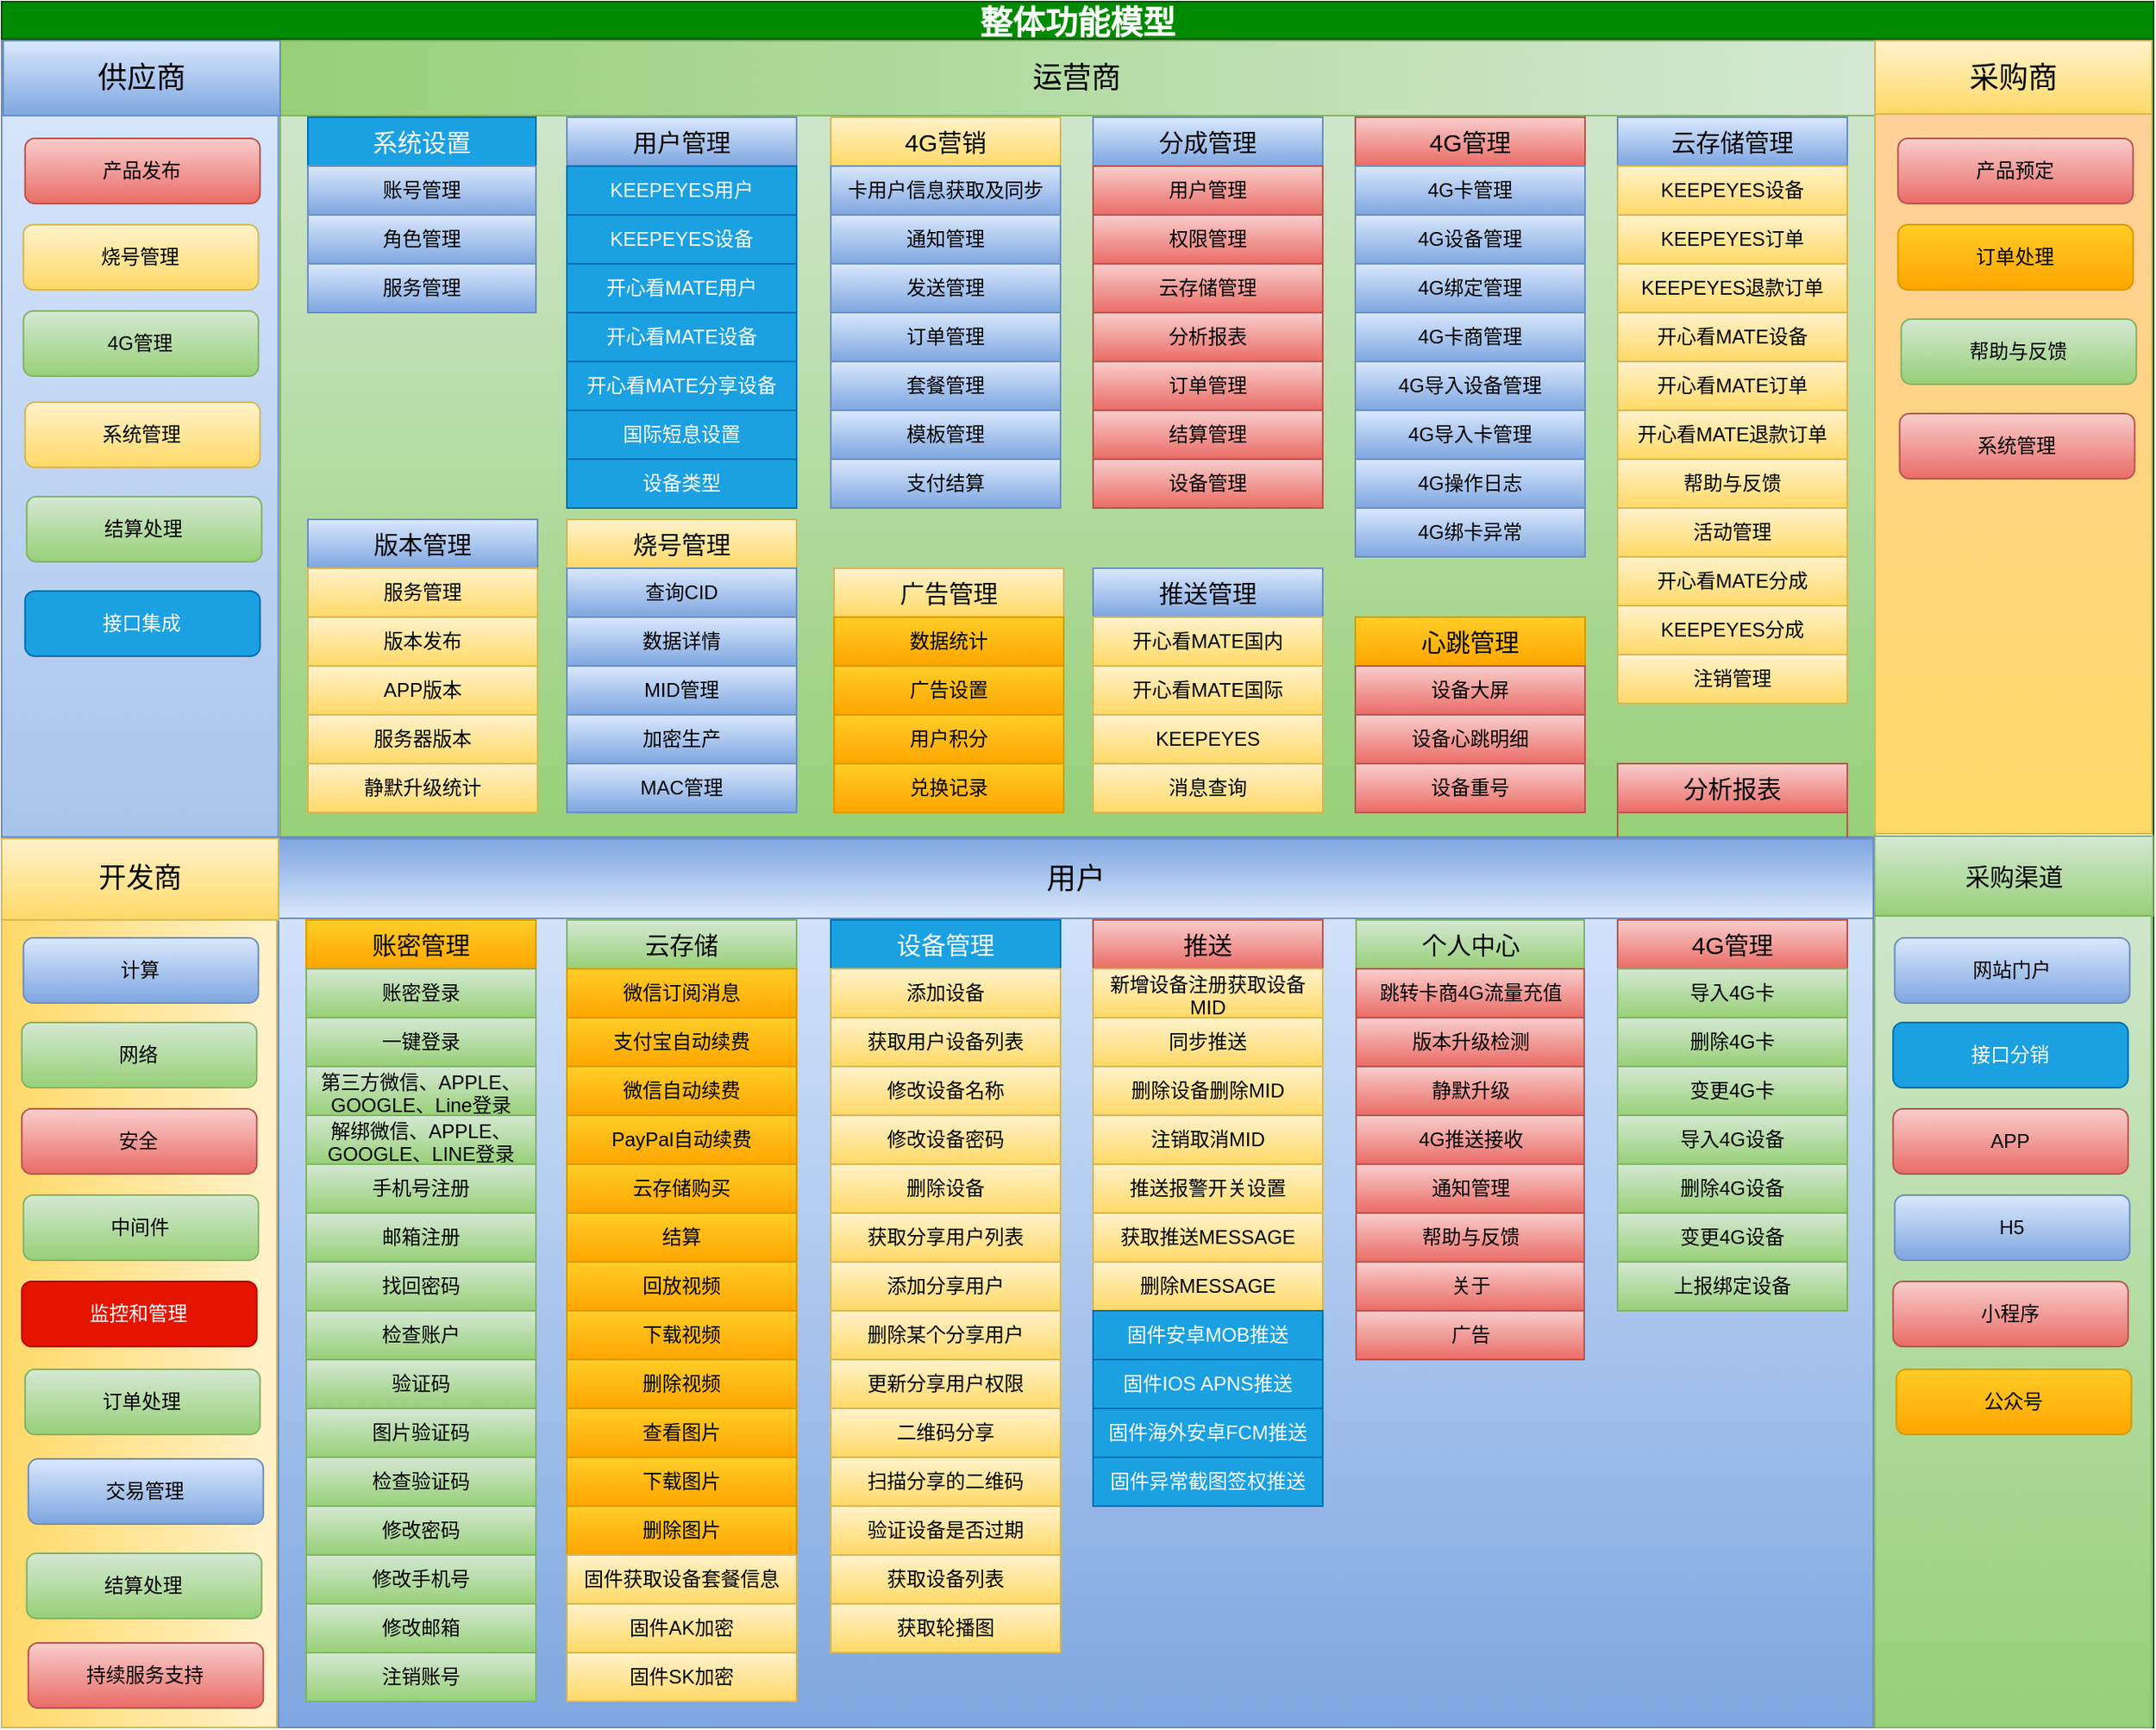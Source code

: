 <mxfile version="21.0.1" type="github">
  <diagram name="第 1 页" id="yvUWGEL02yEKHM-XBLOZ">
    <mxGraphModel dx="2261" dy="700" grid="1" gridSize="10" guides="1" tooltips="1" connect="1" arrows="1" fold="1" page="1" pageScale="1" pageWidth="827" pageHeight="1169" math="0" shadow="0">
      <root>
        <mxCell id="0" />
        <mxCell id="1" parent="0" />
        <mxCell id="Zs5pI76V0_TKLGAvpNw0-1" value="整体功能模型" style="swimlane;whiteSpace=wrap;html=1;fillColor=#008a00;fontSize=20;strokeColor=#005700;fontColor=#ffffff;" vertex="1" parent="1">
          <mxGeometry x="-320" y="70" width="1321" height="1060" as="geometry" />
        </mxCell>
        <mxCell id="Zs5pI76V0_TKLGAvpNw0-2" value="" style="rounded=0;whiteSpace=wrap;html=1;fillColor=#d5e8d4;gradientColor=#97d077;strokeColor=#82b366;" vertex="1" parent="Zs5pI76V0_TKLGAvpNw0-1">
          <mxGeometry x="171" y="27" width="979" height="486" as="geometry" />
        </mxCell>
        <mxCell id="Zs5pI76V0_TKLGAvpNw0-3" value="&lt;font style=&quot;font-size: 18px;&quot;&gt;运营商&lt;/font&gt;" style="text;html=1;strokeColor=#82b366;fillColor=#d5e8d4;align=center;verticalAlign=middle;whiteSpace=wrap;rounded=0;gradientColor=#97d077;direction=south;fontSize=18;" vertex="1" parent="Zs5pI76V0_TKLGAvpNw0-1">
          <mxGeometry x="170" y="24" width="980" height="46" as="geometry" />
        </mxCell>
        <mxCell id="Zs5pI76V0_TKLGAvpNw0-4" value="" style="rounded=0;whiteSpace=wrap;html=1;fillColor=#dae8fc;gradientColor=#A9C4EB;strokeColor=#6c8ebf;" vertex="1" parent="Zs5pI76V0_TKLGAvpNw0-1">
          <mxGeometry y="24" width="169.88" height="489" as="geometry" />
        </mxCell>
        <mxCell id="Zs5pI76V0_TKLGAvpNw0-5" value="供应商" style="text;html=1;strokeColor=#6c8ebf;fillColor=#dae8fc;align=center;verticalAlign=middle;whiteSpace=wrap;rounded=0;fontSize=18;gradientColor=#7ea6e0;" vertex="1" parent="Zs5pI76V0_TKLGAvpNw0-1">
          <mxGeometry x="1" y="24" width="170" height="46" as="geometry" />
        </mxCell>
        <mxCell id="Zs5pI76V0_TKLGAvpNw0-6" value="" style="rounded=0;whiteSpace=wrap;html=1;fillColor=#dae8fc;gradientColor=#7ea6e0;strokeColor=#6c8ebf;" vertex="1" parent="Zs5pI76V0_TKLGAvpNw0-1">
          <mxGeometry x="170" y="513" width="979" height="547" as="geometry" />
        </mxCell>
        <mxCell id="Zs5pI76V0_TKLGAvpNw0-7" value="系统设置" style="swimlane;fontStyle=0;childLayout=stackLayout;horizontal=1;startSize=30;horizontalStack=0;resizeParent=1;resizeParentMax=0;resizeLast=0;collapsible=1;marginBottom=0;whiteSpace=wrap;html=1;fillColor=#1ba1e2;strokeColor=#006EAF;align=center;fontSize=15;fontColor=#ffffff;" vertex="1" parent="Zs5pI76V0_TKLGAvpNw0-1">
          <mxGeometry x="188" y="71" width="140" height="120" as="geometry" />
        </mxCell>
        <mxCell id="Zs5pI76V0_TKLGAvpNw0-8" value="账号管理" style="text;strokeColor=#6c8ebf;fillColor=#dae8fc;align=center;verticalAlign=middle;spacingLeft=4;spacingRight=4;overflow=hidden;points=[[0,0.5],[1,0.5]];portConstraint=eastwest;rotatable=0;whiteSpace=wrap;html=1;gradientColor=#7ea6e0;" vertex="1" parent="Zs5pI76V0_TKLGAvpNw0-7">
          <mxGeometry y="30" width="140" height="30" as="geometry" />
        </mxCell>
        <mxCell id="Zs5pI76V0_TKLGAvpNw0-9" value="角色管理" style="text;strokeColor=#6c8ebf;fillColor=#dae8fc;align=center;verticalAlign=middle;spacingLeft=4;spacingRight=4;overflow=hidden;points=[[0,0.5],[1,0.5]];portConstraint=eastwest;rotatable=0;whiteSpace=wrap;html=1;gradientColor=#7ea6e0;" vertex="1" parent="Zs5pI76V0_TKLGAvpNw0-7">
          <mxGeometry y="60" width="140" height="30" as="geometry" />
        </mxCell>
        <mxCell id="Zs5pI76V0_TKLGAvpNw0-10" value="服务管理" style="text;strokeColor=#6c8ebf;fillColor=#dae8fc;align=center;verticalAlign=middle;spacingLeft=4;spacingRight=4;overflow=hidden;points=[[0,0.5],[1,0.5]];portConstraint=eastwest;rotatable=0;whiteSpace=wrap;html=1;gradientColor=#7ea6e0;" vertex="1" parent="Zs5pI76V0_TKLGAvpNw0-7">
          <mxGeometry y="90" width="140" height="30" as="geometry" />
        </mxCell>
        <mxCell id="Zs5pI76V0_TKLGAvpNw0-11" value="烧号管理" style="swimlane;fontStyle=0;childLayout=stackLayout;horizontal=1;startSize=30;horizontalStack=0;resizeParent=1;resizeParentMax=0;resizeLast=0;collapsible=1;marginBottom=0;whiteSpace=wrap;html=1;fillColor=#fff2cc;strokeColor=#d6b656;fontSize=15;gradientColor=#ffd966;" vertex="1" parent="Zs5pI76V0_TKLGAvpNw0-1">
          <mxGeometry x="347" y="318" width="141" height="180" as="geometry">
            <mxRectangle x="270" y="40" width="90" height="30" as="alternateBounds" />
          </mxGeometry>
        </mxCell>
        <mxCell id="Zs5pI76V0_TKLGAvpNw0-12" value="查询CID" style="text;strokeColor=#6c8ebf;fillColor=#dae8fc;align=center;verticalAlign=middle;spacingLeft=4;spacingRight=4;overflow=hidden;points=[[0,0.5],[1,0.5]];portConstraint=eastwest;rotatable=0;whiteSpace=wrap;html=1;gradientColor=#7ea6e0;" vertex="1" parent="Zs5pI76V0_TKLGAvpNw0-11">
          <mxGeometry y="30" width="141" height="30" as="geometry" />
        </mxCell>
        <mxCell id="Zs5pI76V0_TKLGAvpNw0-13" value="数据详情" style="text;strokeColor=#6c8ebf;fillColor=#dae8fc;align=center;verticalAlign=middle;spacingLeft=4;spacingRight=4;overflow=hidden;points=[[0,0.5],[1,0.5]];portConstraint=eastwest;rotatable=0;whiteSpace=wrap;html=1;gradientColor=#7ea6e0;" vertex="1" parent="Zs5pI76V0_TKLGAvpNw0-11">
          <mxGeometry y="60" width="141" height="30" as="geometry" />
        </mxCell>
        <mxCell id="Zs5pI76V0_TKLGAvpNw0-14" value="MID管理" style="text;strokeColor=#6c8ebf;fillColor=#dae8fc;align=center;verticalAlign=middle;spacingLeft=4;spacingRight=4;overflow=hidden;points=[[0,0.5],[1,0.5]];portConstraint=eastwest;rotatable=0;whiteSpace=wrap;html=1;gradientColor=#7ea6e0;" vertex="1" parent="Zs5pI76V0_TKLGAvpNw0-11">
          <mxGeometry y="90" width="141" height="30" as="geometry" />
        </mxCell>
        <mxCell id="Zs5pI76V0_TKLGAvpNw0-15" value="加密生产" style="text;strokeColor=#6c8ebf;fillColor=#dae8fc;align=center;verticalAlign=middle;spacingLeft=4;spacingRight=4;overflow=hidden;points=[[0,0.5],[1,0.5]];portConstraint=eastwest;rotatable=0;whiteSpace=wrap;html=1;gradientColor=#7ea6e0;" vertex="1" parent="Zs5pI76V0_TKLGAvpNw0-11">
          <mxGeometry y="120" width="141" height="30" as="geometry" />
        </mxCell>
        <mxCell id="Zs5pI76V0_TKLGAvpNw0-16" value="MAC管理" style="text;strokeColor=#6c8ebf;fillColor=#dae8fc;align=center;verticalAlign=middle;spacingLeft=4;spacingRight=4;overflow=hidden;points=[[0,0.5],[1,0.5]];portConstraint=eastwest;rotatable=0;whiteSpace=wrap;html=1;gradientColor=#7ea6e0;" vertex="1" parent="Zs5pI76V0_TKLGAvpNw0-11">
          <mxGeometry y="150" width="141" height="30" as="geometry" />
        </mxCell>
        <mxCell id="Zs5pI76V0_TKLGAvpNw0-17" value="用户管理" style="swimlane;fontStyle=0;childLayout=stackLayout;horizontal=1;startSize=30;horizontalStack=0;resizeParent=1;resizeParentMax=0;resizeLast=0;collapsible=1;marginBottom=0;whiteSpace=wrap;html=1;fillColor=#dae8fc;strokeColor=#6c8ebf;fontSize=15;gradientColor=#7ea6e0;" vertex="1" parent="Zs5pI76V0_TKLGAvpNw0-1">
          <mxGeometry x="347" y="71" width="141" height="240" as="geometry">
            <mxRectangle x="270" y="40" width="90" height="30" as="alternateBounds" />
          </mxGeometry>
        </mxCell>
        <mxCell id="Zs5pI76V0_TKLGAvpNw0-18" value="KEEPEYES用户" style="text;strokeColor=#006EAF;fillColor=#1ba1e2;align=center;verticalAlign=middle;spacingLeft=4;spacingRight=4;overflow=hidden;points=[[0,0.5],[1,0.5]];portConstraint=eastwest;rotatable=0;whiteSpace=wrap;html=1;fontColor=#ffffff;" vertex="1" parent="Zs5pI76V0_TKLGAvpNw0-17">
          <mxGeometry y="30" width="141" height="30" as="geometry" />
        </mxCell>
        <mxCell id="Zs5pI76V0_TKLGAvpNw0-19" value="KEEPEYES设备" style="text;strokeColor=#006EAF;fillColor=#1ba1e2;align=center;verticalAlign=middle;spacingLeft=4;spacingRight=4;overflow=hidden;points=[[0,0.5],[1,0.5]];portConstraint=eastwest;rotatable=0;whiteSpace=wrap;html=1;fontColor=#ffffff;" vertex="1" parent="Zs5pI76V0_TKLGAvpNw0-17">
          <mxGeometry y="60" width="141" height="30" as="geometry" />
        </mxCell>
        <mxCell id="Zs5pI76V0_TKLGAvpNw0-20" value="开心看MATE用户" style="text;strokeColor=#006EAF;fillColor=#1ba1e2;align=center;verticalAlign=middle;spacingLeft=4;spacingRight=4;overflow=hidden;points=[[0,0.5],[1,0.5]];portConstraint=eastwest;rotatable=0;whiteSpace=wrap;html=1;fontColor=#ffffff;" vertex="1" parent="Zs5pI76V0_TKLGAvpNw0-17">
          <mxGeometry y="90" width="141" height="30" as="geometry" />
        </mxCell>
        <mxCell id="Zs5pI76V0_TKLGAvpNw0-21" value="开心看MATE设备" style="text;strokeColor=#006EAF;fillColor=#1ba1e2;align=center;verticalAlign=middle;spacingLeft=4;spacingRight=4;overflow=hidden;points=[[0,0.5],[1,0.5]];portConstraint=eastwest;rotatable=0;whiteSpace=wrap;html=1;fontColor=#ffffff;" vertex="1" parent="Zs5pI76V0_TKLGAvpNw0-17">
          <mxGeometry y="120" width="141" height="30" as="geometry" />
        </mxCell>
        <mxCell id="Zs5pI76V0_TKLGAvpNw0-22" value="开心看MATE分享设备" style="text;strokeColor=#006EAF;fillColor=#1ba1e2;align=center;verticalAlign=middle;spacingLeft=4;spacingRight=4;overflow=hidden;points=[[0,0.5],[1,0.5]];portConstraint=eastwest;rotatable=0;whiteSpace=wrap;html=1;fontColor=#ffffff;" vertex="1" parent="Zs5pI76V0_TKLGAvpNw0-17">
          <mxGeometry y="150" width="141" height="30" as="geometry" />
        </mxCell>
        <mxCell id="Zs5pI76V0_TKLGAvpNw0-23" value="国际短息设置" style="text;strokeColor=#006EAF;fillColor=#1ba1e2;align=center;verticalAlign=middle;spacingLeft=4;spacingRight=4;overflow=hidden;points=[[0,0.5],[1,0.5]];portConstraint=eastwest;rotatable=0;whiteSpace=wrap;html=1;fontColor=#ffffff;" vertex="1" parent="Zs5pI76V0_TKLGAvpNw0-17">
          <mxGeometry y="180" width="141" height="30" as="geometry" />
        </mxCell>
        <mxCell id="Zs5pI76V0_TKLGAvpNw0-24" value="设备类型" style="text;strokeColor=#006EAF;fillColor=#1ba1e2;align=center;verticalAlign=middle;spacingLeft=4;spacingRight=4;overflow=hidden;points=[[0,0.5],[1,0.5]];portConstraint=eastwest;rotatable=0;whiteSpace=wrap;html=1;fontColor=#ffffff;" vertex="1" parent="Zs5pI76V0_TKLGAvpNw0-17">
          <mxGeometry y="210" width="141" height="30" as="geometry" />
        </mxCell>
        <mxCell id="Zs5pI76V0_TKLGAvpNw0-25" value="推送管理" style="swimlane;fontStyle=0;childLayout=stackLayout;horizontal=1;startSize=30;horizontalStack=0;resizeParent=1;resizeParentMax=0;resizeLast=0;collapsible=1;marginBottom=0;whiteSpace=wrap;html=1;fillColor=#dae8fc;strokeColor=#6c8ebf;fontSize=15;gradientColor=#7ea6e0;" vertex="1" parent="Zs5pI76V0_TKLGAvpNw0-1">
          <mxGeometry x="670" y="348" width="141" height="150" as="geometry">
            <mxRectangle x="270" y="40" width="90" height="30" as="alternateBounds" />
          </mxGeometry>
        </mxCell>
        <mxCell id="Zs5pI76V0_TKLGAvpNw0-26" value="开心看MATE国内" style="text;strokeColor=#d6b656;fillColor=#fff2cc;align=center;verticalAlign=middle;spacingLeft=4;spacingRight=4;overflow=hidden;points=[[0,0.5],[1,0.5]];portConstraint=eastwest;rotatable=0;whiteSpace=wrap;html=1;gradientColor=#ffd966;" vertex="1" parent="Zs5pI76V0_TKLGAvpNw0-25">
          <mxGeometry y="30" width="141" height="30" as="geometry" />
        </mxCell>
        <mxCell id="Zs5pI76V0_TKLGAvpNw0-27" value="开心看MATE国际" style="text;strokeColor=#d6b656;fillColor=#fff2cc;align=center;verticalAlign=middle;spacingLeft=4;spacingRight=4;overflow=hidden;points=[[0,0.5],[1,0.5]];portConstraint=eastwest;rotatable=0;whiteSpace=wrap;html=1;gradientColor=#ffd966;" vertex="1" parent="Zs5pI76V0_TKLGAvpNw0-25">
          <mxGeometry y="60" width="141" height="30" as="geometry" />
        </mxCell>
        <mxCell id="Zs5pI76V0_TKLGAvpNw0-28" value="KEEPEYES" style="text;strokeColor=#d6b656;fillColor=#fff2cc;align=center;verticalAlign=middle;spacingLeft=4;spacingRight=4;overflow=hidden;points=[[0,0.5],[1,0.5]];portConstraint=eastwest;rotatable=0;whiteSpace=wrap;html=1;gradientColor=#ffd966;" vertex="1" parent="Zs5pI76V0_TKLGAvpNw0-25">
          <mxGeometry y="90" width="141" height="30" as="geometry" />
        </mxCell>
        <mxCell id="Zs5pI76V0_TKLGAvpNw0-29" value="消息查询" style="text;strokeColor=#d6b656;fillColor=#fff2cc;align=center;verticalAlign=middle;spacingLeft=4;spacingRight=4;overflow=hidden;points=[[0,0.5],[1,0.5]];portConstraint=eastwest;rotatable=0;whiteSpace=wrap;html=1;gradientColor=#ffd966;" vertex="1" parent="Zs5pI76V0_TKLGAvpNw0-25">
          <mxGeometry y="120" width="141" height="30" as="geometry" />
        </mxCell>
        <mxCell id="Zs5pI76V0_TKLGAvpNw0-30" value="心跳管理" style="swimlane;fontStyle=0;childLayout=stackLayout;horizontal=1;startSize=30;horizontalStack=0;resizeParent=1;resizeParentMax=0;resizeLast=0;collapsible=1;marginBottom=0;whiteSpace=wrap;html=1;fillColor=#ffcd28;strokeColor=#d79b00;fontSize=15;gradientColor=#ffa500;" vertex="1" parent="Zs5pI76V0_TKLGAvpNw0-1">
          <mxGeometry x="831" y="378" width="141" height="120" as="geometry">
            <mxRectangle x="270" y="40" width="90" height="30" as="alternateBounds" />
          </mxGeometry>
        </mxCell>
        <mxCell id="Zs5pI76V0_TKLGAvpNw0-31" value="设备大屏" style="text;strokeColor=#b85450;fillColor=#f8cecc;align=center;verticalAlign=middle;spacingLeft=4;spacingRight=4;overflow=hidden;points=[[0,0.5],[1,0.5]];portConstraint=eastwest;rotatable=0;whiteSpace=wrap;html=1;gradientColor=#ea6b66;" vertex="1" parent="Zs5pI76V0_TKLGAvpNw0-30">
          <mxGeometry y="30" width="141" height="30" as="geometry" />
        </mxCell>
        <mxCell id="Zs5pI76V0_TKLGAvpNw0-32" value="设备心跳明细" style="text;strokeColor=#b85450;fillColor=#f8cecc;align=center;verticalAlign=middle;spacingLeft=4;spacingRight=4;overflow=hidden;points=[[0,0.5],[1,0.5]];portConstraint=eastwest;rotatable=0;whiteSpace=wrap;html=1;gradientColor=#ea6b66;" vertex="1" parent="Zs5pI76V0_TKLGAvpNw0-30">
          <mxGeometry y="60" width="141" height="30" as="geometry" />
        </mxCell>
        <mxCell id="Zs5pI76V0_TKLGAvpNw0-33" value="设备重号" style="text;strokeColor=#b85450;fillColor=#f8cecc;align=center;verticalAlign=middle;spacingLeft=4;spacingRight=4;overflow=hidden;points=[[0,0.5],[1,0.5]];portConstraint=eastwest;rotatable=0;whiteSpace=wrap;html=1;gradientColor=#ea6b66;" vertex="1" parent="Zs5pI76V0_TKLGAvpNw0-30">
          <mxGeometry y="90" width="141" height="30" as="geometry" />
        </mxCell>
        <mxCell id="Zs5pI76V0_TKLGAvpNw0-34" value="云存储管理" style="swimlane;fontStyle=0;childLayout=stackLayout;horizontal=1;startSize=30;horizontalStack=0;resizeParent=1;resizeParentMax=0;resizeLast=0;collapsible=1;marginBottom=0;whiteSpace=wrap;html=1;fillColor=#dae8fc;strokeColor=#6c8ebf;fontSize=15;gradientColor=#7ea6e0;" vertex="1" parent="Zs5pI76V0_TKLGAvpNw0-1">
          <mxGeometry x="992" y="71" width="141" height="360" as="geometry">
            <mxRectangle x="270" y="40" width="90" height="30" as="alternateBounds" />
          </mxGeometry>
        </mxCell>
        <mxCell id="Zs5pI76V0_TKLGAvpNw0-35" value="KEEPEYES设备" style="text;strokeColor=#d6b656;fillColor=#fff2cc;align=center;verticalAlign=middle;spacingLeft=4;spacingRight=4;overflow=hidden;points=[[0,0.5],[1,0.5]];portConstraint=eastwest;rotatable=0;whiteSpace=wrap;html=1;gradientColor=#ffd966;" vertex="1" parent="Zs5pI76V0_TKLGAvpNw0-34">
          <mxGeometry y="30" width="141" height="30" as="geometry" />
        </mxCell>
        <mxCell id="Zs5pI76V0_TKLGAvpNw0-36" value="KEEPEYES订单" style="text;strokeColor=#d6b656;fillColor=#fff2cc;align=center;verticalAlign=middle;spacingLeft=4;spacingRight=4;overflow=hidden;points=[[0,0.5],[1,0.5]];portConstraint=eastwest;rotatable=0;whiteSpace=wrap;html=1;gradientColor=#ffd966;" vertex="1" parent="Zs5pI76V0_TKLGAvpNw0-34">
          <mxGeometry y="60" width="141" height="30" as="geometry" />
        </mxCell>
        <mxCell id="Zs5pI76V0_TKLGAvpNw0-37" value="KEEPEYES退款订单" style="text;strokeColor=#d6b656;fillColor=#fff2cc;align=center;verticalAlign=middle;spacingLeft=4;spacingRight=4;overflow=hidden;points=[[0,0.5],[1,0.5]];portConstraint=eastwest;rotatable=0;whiteSpace=wrap;html=1;gradientColor=#ffd966;" vertex="1" parent="Zs5pI76V0_TKLGAvpNw0-34">
          <mxGeometry y="90" width="141" height="30" as="geometry" />
        </mxCell>
        <mxCell id="Zs5pI76V0_TKLGAvpNw0-38" value="开心看MATE设备" style="text;strokeColor=#d6b656;fillColor=#fff2cc;align=center;verticalAlign=middle;spacingLeft=4;spacingRight=4;overflow=hidden;points=[[0,0.5],[1,0.5]];portConstraint=eastwest;rotatable=0;whiteSpace=wrap;html=1;gradientColor=#ffd966;" vertex="1" parent="Zs5pI76V0_TKLGAvpNw0-34">
          <mxGeometry y="120" width="141" height="30" as="geometry" />
        </mxCell>
        <mxCell id="Zs5pI76V0_TKLGAvpNw0-39" value="开心看MATE订单" style="text;strokeColor=#d6b656;fillColor=#fff2cc;align=center;verticalAlign=middle;spacingLeft=4;spacingRight=4;overflow=hidden;points=[[0,0.5],[1,0.5]];portConstraint=eastwest;rotatable=0;whiteSpace=wrap;html=1;gradientColor=#ffd966;" vertex="1" parent="Zs5pI76V0_TKLGAvpNw0-34">
          <mxGeometry y="150" width="141" height="30" as="geometry" />
        </mxCell>
        <mxCell id="Zs5pI76V0_TKLGAvpNw0-40" value="开心看MATE退款订单" style="text;strokeColor=#d6b656;fillColor=#fff2cc;align=center;verticalAlign=middle;spacingLeft=4;spacingRight=4;overflow=hidden;points=[[0,0.5],[1,0.5]];portConstraint=eastwest;rotatable=0;whiteSpace=wrap;html=1;gradientColor=#ffd966;" vertex="1" parent="Zs5pI76V0_TKLGAvpNw0-34">
          <mxGeometry y="180" width="141" height="30" as="geometry" />
        </mxCell>
        <mxCell id="Zs5pI76V0_TKLGAvpNw0-41" value="帮助与反馈" style="text;strokeColor=#d6b656;fillColor=#fff2cc;align=center;verticalAlign=middle;spacingLeft=4;spacingRight=4;overflow=hidden;points=[[0,0.5],[1,0.5]];portConstraint=eastwest;rotatable=0;whiteSpace=wrap;html=1;gradientColor=#ffd966;" vertex="1" parent="Zs5pI76V0_TKLGAvpNw0-34">
          <mxGeometry y="210" width="141" height="30" as="geometry" />
        </mxCell>
        <mxCell id="Zs5pI76V0_TKLGAvpNw0-42" value="活动管理" style="text;strokeColor=#d6b656;fillColor=#fff2cc;align=center;verticalAlign=middle;spacingLeft=4;spacingRight=4;overflow=hidden;points=[[0,0.5],[1,0.5]];portConstraint=eastwest;rotatable=0;whiteSpace=wrap;html=1;gradientColor=#ffd966;" vertex="1" parent="Zs5pI76V0_TKLGAvpNw0-34">
          <mxGeometry y="240" width="141" height="30" as="geometry" />
        </mxCell>
        <mxCell id="Zs5pI76V0_TKLGAvpNw0-43" value="开心看MATE分成" style="text;strokeColor=#d6b656;fillColor=#fff2cc;align=center;verticalAlign=middle;spacingLeft=4;spacingRight=4;overflow=hidden;points=[[0,0.5],[1,0.5]];portConstraint=eastwest;rotatable=0;whiteSpace=wrap;html=1;gradientColor=#ffd966;" vertex="1" parent="Zs5pI76V0_TKLGAvpNw0-34">
          <mxGeometry y="270" width="141" height="30" as="geometry" />
        </mxCell>
        <mxCell id="Zs5pI76V0_TKLGAvpNw0-44" value="KEEPEYES分成" style="text;strokeColor=#d6b656;fillColor=#fff2cc;align=center;verticalAlign=middle;spacingLeft=4;spacingRight=4;overflow=hidden;points=[[0,0.5],[1,0.5]];portConstraint=eastwest;rotatable=0;whiteSpace=wrap;html=1;gradientColor=#ffd966;" vertex="1" parent="Zs5pI76V0_TKLGAvpNw0-34">
          <mxGeometry y="300" width="141" height="30" as="geometry" />
        </mxCell>
        <mxCell id="Zs5pI76V0_TKLGAvpNw0-45" value="注销管理" style="text;strokeColor=#d6b656;fillColor=#fff2cc;align=center;verticalAlign=middle;spacingLeft=4;spacingRight=4;overflow=hidden;points=[[0,0.5],[1,0.5]];portConstraint=eastwest;rotatable=0;whiteSpace=wrap;html=1;gradientColor=#ffd966;" vertex="1" parent="Zs5pI76V0_TKLGAvpNw0-34">
          <mxGeometry y="330" width="141" height="30" as="geometry" />
        </mxCell>
        <mxCell id="Zs5pI76V0_TKLGAvpNw0-46" value="分成管理" style="swimlane;fontStyle=0;childLayout=stackLayout;horizontal=1;startSize=30;horizontalStack=0;resizeParent=1;resizeParentMax=0;resizeLast=0;collapsible=1;marginBottom=0;whiteSpace=wrap;html=1;fillColor=#dae8fc;strokeColor=#6c8ebf;fontSize=15;gradientColor=#7ea6e0;" vertex="1" parent="Zs5pI76V0_TKLGAvpNw0-1">
          <mxGeometry x="670" y="71" width="141" height="240" as="geometry">
            <mxRectangle x="270" y="40" width="90" height="30" as="alternateBounds" />
          </mxGeometry>
        </mxCell>
        <mxCell id="Zs5pI76V0_TKLGAvpNw0-47" value="用户管理" style="text;strokeColor=#b85450;fillColor=#f8cecc;align=center;verticalAlign=middle;spacingLeft=4;spacingRight=4;overflow=hidden;points=[[0,0.5],[1,0.5]];portConstraint=eastwest;rotatable=0;whiteSpace=wrap;html=1;gradientColor=#ea6b66;" vertex="1" parent="Zs5pI76V0_TKLGAvpNw0-46">
          <mxGeometry y="30" width="141" height="30" as="geometry" />
        </mxCell>
        <mxCell id="Zs5pI76V0_TKLGAvpNw0-48" value="权限管理" style="text;strokeColor=#b85450;fillColor=#f8cecc;align=center;verticalAlign=middle;spacingLeft=4;spacingRight=4;overflow=hidden;points=[[0,0.5],[1,0.5]];portConstraint=eastwest;rotatable=0;whiteSpace=wrap;html=1;gradientColor=#ea6b66;" vertex="1" parent="Zs5pI76V0_TKLGAvpNw0-46">
          <mxGeometry y="60" width="141" height="30" as="geometry" />
        </mxCell>
        <mxCell id="Zs5pI76V0_TKLGAvpNw0-49" value="云存储管理" style="text;strokeColor=#b85450;fillColor=#f8cecc;align=center;verticalAlign=middle;spacingLeft=4;spacingRight=4;overflow=hidden;points=[[0,0.5],[1,0.5]];portConstraint=eastwest;rotatable=0;whiteSpace=wrap;html=1;gradientColor=#ea6b66;" vertex="1" parent="Zs5pI76V0_TKLGAvpNw0-46">
          <mxGeometry y="90" width="141" height="30" as="geometry" />
        </mxCell>
        <mxCell id="Zs5pI76V0_TKLGAvpNw0-50" value="分析报表" style="text;strokeColor=#b85450;fillColor=#f8cecc;align=center;verticalAlign=middle;spacingLeft=4;spacingRight=4;overflow=hidden;points=[[0,0.5],[1,0.5]];portConstraint=eastwest;rotatable=0;whiteSpace=wrap;html=1;gradientColor=#ea6b66;" vertex="1" parent="Zs5pI76V0_TKLGAvpNw0-46">
          <mxGeometry y="120" width="141" height="30" as="geometry" />
        </mxCell>
        <mxCell id="Zs5pI76V0_TKLGAvpNw0-51" value="订单管理" style="text;strokeColor=#b85450;fillColor=#f8cecc;align=center;verticalAlign=middle;spacingLeft=4;spacingRight=4;overflow=hidden;points=[[0,0.5],[1,0.5]];portConstraint=eastwest;rotatable=0;whiteSpace=wrap;html=1;gradientColor=#ea6b66;" vertex="1" parent="Zs5pI76V0_TKLGAvpNw0-46">
          <mxGeometry y="150" width="141" height="30" as="geometry" />
        </mxCell>
        <mxCell id="Zs5pI76V0_TKLGAvpNw0-52" value="结算管理" style="text;strokeColor=#b85450;fillColor=#f8cecc;align=center;verticalAlign=middle;spacingLeft=4;spacingRight=4;overflow=hidden;points=[[0,0.5],[1,0.5]];portConstraint=eastwest;rotatable=0;whiteSpace=wrap;html=1;gradientColor=#ea6b66;" vertex="1" parent="Zs5pI76V0_TKLGAvpNw0-46">
          <mxGeometry y="180" width="141" height="30" as="geometry" />
        </mxCell>
        <mxCell id="Zs5pI76V0_TKLGAvpNw0-53" value="设备管理" style="text;strokeColor=#b85450;fillColor=#f8cecc;align=center;verticalAlign=middle;spacingLeft=4;spacingRight=4;overflow=hidden;points=[[0,0.5],[1,0.5]];portConstraint=eastwest;rotatable=0;whiteSpace=wrap;html=1;gradientColor=#ea6b66;" vertex="1" parent="Zs5pI76V0_TKLGAvpNw0-46">
          <mxGeometry y="210" width="141" height="30" as="geometry" />
        </mxCell>
        <mxCell id="Zs5pI76V0_TKLGAvpNw0-54" value="个人中心" style="swimlane;fontStyle=0;childLayout=stackLayout;horizontal=1;startSize=30;horizontalStack=0;resizeParent=1;resizeParentMax=0;resizeLast=0;collapsible=1;marginBottom=0;whiteSpace=wrap;html=1;fillColor=#d5e8d4;strokeColor=#82b366;align=center;fontSize=15;gradientColor=#97d077;" vertex="1" parent="Zs5pI76V0_TKLGAvpNw0-1">
          <mxGeometry x="831.5" y="564" width="140" height="270" as="geometry" />
        </mxCell>
        <mxCell id="Zs5pI76V0_TKLGAvpNw0-55" value="跳转卡商4G流量充值" style="text;strokeColor=#b85450;fillColor=#f8cecc;align=center;verticalAlign=middle;spacingLeft=4;spacingRight=4;overflow=hidden;points=[[0,0.5],[1,0.5]];portConstraint=eastwest;rotatable=0;whiteSpace=wrap;html=1;gradientColor=#ea6b66;" vertex="1" parent="Zs5pI76V0_TKLGAvpNw0-54">
          <mxGeometry y="30" width="140" height="30" as="geometry" />
        </mxCell>
        <mxCell id="Zs5pI76V0_TKLGAvpNw0-56" value="版本升级检测" style="text;strokeColor=#b85450;fillColor=#f8cecc;align=center;verticalAlign=middle;spacingLeft=4;spacingRight=4;overflow=hidden;points=[[0,0.5],[1,0.5]];portConstraint=eastwest;rotatable=0;whiteSpace=wrap;html=1;gradientColor=#ea6b66;" vertex="1" parent="Zs5pI76V0_TKLGAvpNw0-54">
          <mxGeometry y="60" width="140" height="30" as="geometry" />
        </mxCell>
        <mxCell id="Zs5pI76V0_TKLGAvpNw0-57" value="静默升级" style="text;strokeColor=#b85450;fillColor=#f8cecc;align=center;verticalAlign=middle;spacingLeft=4;spacingRight=4;overflow=hidden;points=[[0,0.5],[1,0.5]];portConstraint=eastwest;rotatable=0;whiteSpace=wrap;html=1;gradientColor=#ea6b66;" vertex="1" parent="Zs5pI76V0_TKLGAvpNw0-54">
          <mxGeometry y="90" width="140" height="30" as="geometry" />
        </mxCell>
        <mxCell id="Zs5pI76V0_TKLGAvpNw0-58" value="4G推送接收" style="text;strokeColor=#b85450;fillColor=#f8cecc;align=center;verticalAlign=middle;spacingLeft=4;spacingRight=4;overflow=hidden;points=[[0,0.5],[1,0.5]];portConstraint=eastwest;rotatable=0;whiteSpace=wrap;html=1;gradientColor=#ea6b66;" vertex="1" parent="Zs5pI76V0_TKLGAvpNw0-54">
          <mxGeometry y="120" width="140" height="30" as="geometry" />
        </mxCell>
        <mxCell id="Zs5pI76V0_TKLGAvpNw0-59" value="通知管理" style="text;strokeColor=#b85450;fillColor=#f8cecc;align=center;verticalAlign=middle;spacingLeft=4;spacingRight=4;overflow=hidden;points=[[0,0.5],[1,0.5]];portConstraint=eastwest;rotatable=0;whiteSpace=wrap;html=1;gradientColor=#ea6b66;" vertex="1" parent="Zs5pI76V0_TKLGAvpNw0-54">
          <mxGeometry y="150" width="140" height="30" as="geometry" />
        </mxCell>
        <mxCell id="Zs5pI76V0_TKLGAvpNw0-60" value="帮助与反馈" style="text;strokeColor=#b85450;fillColor=#f8cecc;align=center;verticalAlign=middle;spacingLeft=4;spacingRight=4;overflow=hidden;points=[[0,0.5],[1,0.5]];portConstraint=eastwest;rotatable=0;whiteSpace=wrap;html=1;gradientColor=#ea6b66;" vertex="1" parent="Zs5pI76V0_TKLGAvpNw0-54">
          <mxGeometry y="180" width="140" height="30" as="geometry" />
        </mxCell>
        <mxCell id="Zs5pI76V0_TKLGAvpNw0-61" value="关于" style="text;strokeColor=#b85450;fillColor=#f8cecc;align=center;verticalAlign=middle;spacingLeft=4;spacingRight=4;overflow=hidden;points=[[0,0.5],[1,0.5]];portConstraint=eastwest;rotatable=0;whiteSpace=wrap;html=1;gradientColor=#ea6b66;" vertex="1" parent="Zs5pI76V0_TKLGAvpNw0-54">
          <mxGeometry y="210" width="140" height="30" as="geometry" />
        </mxCell>
        <mxCell id="Zs5pI76V0_TKLGAvpNw0-62" value="广告" style="text;strokeColor=#b85450;fillColor=#f8cecc;align=center;verticalAlign=middle;spacingLeft=4;spacingRight=4;overflow=hidden;points=[[0,0.5],[1,0.5]];portConstraint=eastwest;rotatable=0;whiteSpace=wrap;html=1;gradientColor=#ea6b66;" vertex="1" parent="Zs5pI76V0_TKLGAvpNw0-54">
          <mxGeometry y="240" width="140" height="30" as="geometry" />
        </mxCell>
        <mxCell id="Zs5pI76V0_TKLGAvpNw0-63" value="账密管理" style="swimlane;fontStyle=0;childLayout=stackLayout;horizontal=1;startSize=30;horizontalStack=0;resizeParent=1;resizeParentMax=0;resizeLast=0;collapsible=1;marginBottom=0;whiteSpace=wrap;html=1;fillColor=#ffcd28;strokeColor=#d79b00;fontSize=15;gradientColor=#ffa500;" vertex="1" parent="Zs5pI76V0_TKLGAvpNw0-1">
          <mxGeometry x="187" y="564" width="141" height="480" as="geometry">
            <mxRectangle x="270" y="40" width="90" height="30" as="alternateBounds" />
          </mxGeometry>
        </mxCell>
        <mxCell id="Zs5pI76V0_TKLGAvpNw0-64" value="账密登录" style="text;strokeColor=#82b366;fillColor=#d5e8d4;align=center;verticalAlign=middle;spacingLeft=4;spacingRight=4;overflow=hidden;points=[[0,0.5],[1,0.5]];portConstraint=eastwest;rotatable=0;whiteSpace=wrap;html=1;gradientColor=#97d077;" vertex="1" parent="Zs5pI76V0_TKLGAvpNw0-63">
          <mxGeometry y="30" width="141" height="30" as="geometry" />
        </mxCell>
        <mxCell id="Zs5pI76V0_TKLGAvpNw0-65" value="一键登录" style="text;strokeColor=#82b366;fillColor=#d5e8d4;align=center;verticalAlign=middle;spacingLeft=4;spacingRight=4;overflow=hidden;points=[[0,0.5],[1,0.5]];portConstraint=eastwest;rotatable=0;whiteSpace=wrap;html=1;gradientColor=#97d077;" vertex="1" parent="Zs5pI76V0_TKLGAvpNw0-63">
          <mxGeometry y="60" width="141" height="30" as="geometry" />
        </mxCell>
        <mxCell id="Zs5pI76V0_TKLGAvpNw0-66" value="第三方微信、APPLE、GOOGLE、Line登录" style="text;strokeColor=#82b366;fillColor=#d5e8d4;align=center;verticalAlign=middle;spacingLeft=4;spacingRight=4;overflow=hidden;points=[[0,0.5],[1,0.5]];portConstraint=eastwest;rotatable=0;whiteSpace=wrap;html=1;gradientColor=#97d077;" vertex="1" parent="Zs5pI76V0_TKLGAvpNw0-63">
          <mxGeometry y="90" width="141" height="30" as="geometry" />
        </mxCell>
        <mxCell id="Zs5pI76V0_TKLGAvpNw0-67" value="&lt;font style=&quot;font-size: 12px;&quot;&gt;解绑微信、APPLE、GOOGLE、LINE登录&lt;/font&gt;" style="text;strokeColor=#82b366;fillColor=#d5e8d4;align=center;verticalAlign=middle;spacingLeft=4;spacingRight=4;overflow=hidden;points=[[0,0.5],[1,0.5]];portConstraint=eastwest;rotatable=0;whiteSpace=wrap;html=1;gradientColor=#97d077;fontSize=10;" vertex="1" parent="Zs5pI76V0_TKLGAvpNw0-63">
          <mxGeometry y="120" width="141" height="30" as="geometry" />
        </mxCell>
        <mxCell id="Zs5pI76V0_TKLGAvpNw0-68" value="手机号注册" style="text;strokeColor=#82b366;fillColor=#d5e8d4;align=center;verticalAlign=middle;spacingLeft=4;spacingRight=4;overflow=hidden;points=[[0,0.5],[1,0.5]];portConstraint=eastwest;rotatable=0;whiteSpace=wrap;html=1;gradientColor=#97d077;" vertex="1" parent="Zs5pI76V0_TKLGAvpNw0-63">
          <mxGeometry y="150" width="141" height="30" as="geometry" />
        </mxCell>
        <mxCell id="Zs5pI76V0_TKLGAvpNw0-69" value="邮箱注册" style="text;strokeColor=#82b366;fillColor=#d5e8d4;align=center;verticalAlign=middle;spacingLeft=4;spacingRight=4;overflow=hidden;points=[[0,0.5],[1,0.5]];portConstraint=eastwest;rotatable=0;whiteSpace=wrap;html=1;gradientColor=#97d077;" vertex="1" parent="Zs5pI76V0_TKLGAvpNw0-63">
          <mxGeometry y="180" width="141" height="30" as="geometry" />
        </mxCell>
        <mxCell id="Zs5pI76V0_TKLGAvpNw0-70" value="找回密码" style="text;strokeColor=#82b366;fillColor=#d5e8d4;align=center;verticalAlign=middle;spacingLeft=4;spacingRight=4;overflow=hidden;points=[[0,0.5],[1,0.5]];portConstraint=eastwest;rotatable=0;whiteSpace=wrap;html=1;gradientColor=#97d077;" vertex="1" parent="Zs5pI76V0_TKLGAvpNw0-63">
          <mxGeometry y="210" width="141" height="30" as="geometry" />
        </mxCell>
        <mxCell id="Zs5pI76V0_TKLGAvpNw0-71" value="检查账户" style="text;strokeColor=#82b366;fillColor=#d5e8d4;align=center;verticalAlign=middle;spacingLeft=4;spacingRight=4;overflow=hidden;points=[[0,0.5],[1,0.5]];portConstraint=eastwest;rotatable=0;whiteSpace=wrap;html=1;gradientColor=#97d077;" vertex="1" parent="Zs5pI76V0_TKLGAvpNw0-63">
          <mxGeometry y="240" width="141" height="30" as="geometry" />
        </mxCell>
        <mxCell id="Zs5pI76V0_TKLGAvpNw0-72" value="验证码" style="text;strokeColor=#82b366;fillColor=#d5e8d4;align=center;verticalAlign=middle;spacingLeft=4;spacingRight=4;overflow=hidden;points=[[0,0.5],[1,0.5]];portConstraint=eastwest;rotatable=0;whiteSpace=wrap;html=1;gradientColor=#97d077;" vertex="1" parent="Zs5pI76V0_TKLGAvpNw0-63">
          <mxGeometry y="270" width="141" height="30" as="geometry" />
        </mxCell>
        <mxCell id="Zs5pI76V0_TKLGAvpNw0-73" value="图片验证码" style="text;strokeColor=#82b366;fillColor=#d5e8d4;align=center;verticalAlign=middle;spacingLeft=4;spacingRight=4;overflow=hidden;points=[[0,0.5],[1,0.5]];portConstraint=eastwest;rotatable=0;whiteSpace=wrap;html=1;gradientColor=#97d077;" vertex="1" parent="Zs5pI76V0_TKLGAvpNw0-63">
          <mxGeometry y="300" width="141" height="30" as="geometry" />
        </mxCell>
        <mxCell id="Zs5pI76V0_TKLGAvpNw0-74" value="检查验证码" style="text;strokeColor=#82b366;fillColor=#d5e8d4;align=center;verticalAlign=middle;spacingLeft=4;spacingRight=4;overflow=hidden;points=[[0,0.5],[1,0.5]];portConstraint=eastwest;rotatable=0;whiteSpace=wrap;html=1;gradientColor=#97d077;" vertex="1" parent="Zs5pI76V0_TKLGAvpNw0-63">
          <mxGeometry y="330" width="141" height="30" as="geometry" />
        </mxCell>
        <mxCell id="Zs5pI76V0_TKLGAvpNw0-75" value="修改密码" style="text;strokeColor=#82b366;fillColor=#d5e8d4;align=center;verticalAlign=middle;spacingLeft=4;spacingRight=4;overflow=hidden;points=[[0,0.5],[1,0.5]];portConstraint=eastwest;rotatable=0;whiteSpace=wrap;html=1;gradientColor=#97d077;" vertex="1" parent="Zs5pI76V0_TKLGAvpNw0-63">
          <mxGeometry y="360" width="141" height="30" as="geometry" />
        </mxCell>
        <mxCell id="Zs5pI76V0_TKLGAvpNw0-76" value="修改手机号" style="text;strokeColor=#82b366;fillColor=#d5e8d4;align=center;verticalAlign=middle;spacingLeft=4;spacingRight=4;overflow=hidden;points=[[0,0.5],[1,0.5]];portConstraint=eastwest;rotatable=0;whiteSpace=wrap;html=1;gradientColor=#97d077;" vertex="1" parent="Zs5pI76V0_TKLGAvpNw0-63">
          <mxGeometry y="390" width="141" height="30" as="geometry" />
        </mxCell>
        <mxCell id="Zs5pI76V0_TKLGAvpNw0-77" value="修改邮箱" style="text;strokeColor=#82b366;fillColor=#d5e8d4;align=center;verticalAlign=middle;spacingLeft=4;spacingRight=4;overflow=hidden;points=[[0,0.5],[1,0.5]];portConstraint=eastwest;rotatable=0;whiteSpace=wrap;html=1;gradientColor=#97d077;" vertex="1" parent="Zs5pI76V0_TKLGAvpNw0-63">
          <mxGeometry y="420" width="141" height="30" as="geometry" />
        </mxCell>
        <mxCell id="Zs5pI76V0_TKLGAvpNw0-78" value="注销账号" style="text;strokeColor=#82b366;fillColor=#d5e8d4;align=center;verticalAlign=middle;spacingLeft=4;spacingRight=4;overflow=hidden;points=[[0,0.5],[1,0.5]];portConstraint=eastwest;rotatable=0;whiteSpace=wrap;html=1;gradientColor=#97d077;" vertex="1" parent="Zs5pI76V0_TKLGAvpNw0-63">
          <mxGeometry y="450" width="141" height="30" as="geometry" />
        </mxCell>
        <mxCell id="Zs5pI76V0_TKLGAvpNw0-79" value="设备管理" style="swimlane;fontStyle=0;childLayout=stackLayout;horizontal=1;startSize=30;horizontalStack=0;resizeParent=1;resizeParentMax=0;resizeLast=0;collapsible=1;marginBottom=0;whiteSpace=wrap;html=1;fillColor=#1ba1e2;strokeColor=#006EAF;fontSize=15;fontColor=#ffffff;" vertex="1" parent="Zs5pI76V0_TKLGAvpNw0-1">
          <mxGeometry x="509" y="564" width="141" height="450" as="geometry">
            <mxRectangle x="270" y="40" width="90" height="30" as="alternateBounds" />
          </mxGeometry>
        </mxCell>
        <mxCell id="Zs5pI76V0_TKLGAvpNw0-80" value="添加设备" style="text;strokeColor=#d6b656;fillColor=#fff2cc;align=center;verticalAlign=middle;spacingLeft=4;spacingRight=4;overflow=hidden;points=[[0,0.5],[1,0.5]];portConstraint=eastwest;rotatable=0;whiteSpace=wrap;html=1;gradientColor=#ffd966;" vertex="1" parent="Zs5pI76V0_TKLGAvpNw0-79">
          <mxGeometry y="30" width="141" height="30" as="geometry" />
        </mxCell>
        <mxCell id="Zs5pI76V0_TKLGAvpNw0-81" value="获取用户设备列表" style="text;strokeColor=#d6b656;fillColor=#fff2cc;align=center;verticalAlign=middle;spacingLeft=4;spacingRight=4;overflow=hidden;points=[[0,0.5],[1,0.5]];portConstraint=eastwest;rotatable=0;whiteSpace=wrap;html=1;gradientColor=#ffd966;" vertex="1" parent="Zs5pI76V0_TKLGAvpNw0-79">
          <mxGeometry y="60" width="141" height="30" as="geometry" />
        </mxCell>
        <mxCell id="Zs5pI76V0_TKLGAvpNw0-82" value="修改设备名称" style="text;strokeColor=#d6b656;fillColor=#fff2cc;align=center;verticalAlign=middle;spacingLeft=4;spacingRight=4;overflow=hidden;points=[[0,0.5],[1,0.5]];portConstraint=eastwest;rotatable=0;whiteSpace=wrap;html=1;gradientColor=#ffd966;" vertex="1" parent="Zs5pI76V0_TKLGAvpNw0-79">
          <mxGeometry y="90" width="141" height="30" as="geometry" />
        </mxCell>
        <mxCell id="Zs5pI76V0_TKLGAvpNw0-83" value="修改设备密码" style="text;strokeColor=#d6b656;fillColor=#fff2cc;align=center;verticalAlign=middle;spacingLeft=4;spacingRight=4;overflow=hidden;points=[[0,0.5],[1,0.5]];portConstraint=eastwest;rotatable=0;whiteSpace=wrap;html=1;gradientColor=#ffd966;" vertex="1" parent="Zs5pI76V0_TKLGAvpNw0-79">
          <mxGeometry y="120" width="141" height="30" as="geometry" />
        </mxCell>
        <mxCell id="Zs5pI76V0_TKLGAvpNw0-84" value="删除设备" style="text;strokeColor=#d6b656;fillColor=#fff2cc;align=center;verticalAlign=middle;spacingLeft=4;spacingRight=4;overflow=hidden;points=[[0,0.5],[1,0.5]];portConstraint=eastwest;rotatable=0;whiteSpace=wrap;html=1;gradientColor=#ffd966;" vertex="1" parent="Zs5pI76V0_TKLGAvpNw0-79">
          <mxGeometry y="150" width="141" height="30" as="geometry" />
        </mxCell>
        <mxCell id="Zs5pI76V0_TKLGAvpNw0-85" value="获取分享用户列表" style="text;strokeColor=#d6b656;fillColor=#fff2cc;align=center;verticalAlign=middle;spacingLeft=4;spacingRight=4;overflow=hidden;points=[[0,0.5],[1,0.5]];portConstraint=eastwest;rotatable=0;whiteSpace=wrap;html=1;gradientColor=#ffd966;" vertex="1" parent="Zs5pI76V0_TKLGAvpNw0-79">
          <mxGeometry y="180" width="141" height="30" as="geometry" />
        </mxCell>
        <mxCell id="Zs5pI76V0_TKLGAvpNw0-86" value="添加分享用户" style="text;strokeColor=#d6b656;fillColor=#fff2cc;align=center;verticalAlign=middle;spacingLeft=4;spacingRight=4;overflow=hidden;points=[[0,0.5],[1,0.5]];portConstraint=eastwest;rotatable=0;whiteSpace=wrap;html=1;gradientColor=#ffd966;" vertex="1" parent="Zs5pI76V0_TKLGAvpNw0-79">
          <mxGeometry y="210" width="141" height="30" as="geometry" />
        </mxCell>
        <mxCell id="Zs5pI76V0_TKLGAvpNw0-87" value="删除某个分享用户" style="text;strokeColor=#d6b656;fillColor=#fff2cc;align=center;verticalAlign=middle;spacingLeft=4;spacingRight=4;overflow=hidden;points=[[0,0.5],[1,0.5]];portConstraint=eastwest;rotatable=0;whiteSpace=wrap;html=1;gradientColor=#ffd966;" vertex="1" parent="Zs5pI76V0_TKLGAvpNw0-79">
          <mxGeometry y="240" width="141" height="30" as="geometry" />
        </mxCell>
        <mxCell id="Zs5pI76V0_TKLGAvpNw0-88" value="更新分享用户权限" style="text;strokeColor=#d6b656;fillColor=#fff2cc;align=center;verticalAlign=middle;spacingLeft=4;spacingRight=4;overflow=hidden;points=[[0,0.5],[1,0.5]];portConstraint=eastwest;rotatable=0;whiteSpace=wrap;html=1;gradientColor=#ffd966;" vertex="1" parent="Zs5pI76V0_TKLGAvpNw0-79">
          <mxGeometry y="270" width="141" height="30" as="geometry" />
        </mxCell>
        <mxCell id="Zs5pI76V0_TKLGAvpNw0-89" value="二维码分享" style="text;strokeColor=#d6b656;fillColor=#fff2cc;align=center;verticalAlign=middle;spacingLeft=4;spacingRight=4;overflow=hidden;points=[[0,0.5],[1,0.5]];portConstraint=eastwest;rotatable=0;whiteSpace=wrap;html=1;gradientColor=#ffd966;" vertex="1" parent="Zs5pI76V0_TKLGAvpNw0-79">
          <mxGeometry y="300" width="141" height="30" as="geometry" />
        </mxCell>
        <mxCell id="Zs5pI76V0_TKLGAvpNw0-90" value="扫描分享的二维码" style="text;strokeColor=#d6b656;fillColor=#fff2cc;align=center;verticalAlign=middle;spacingLeft=4;spacingRight=4;overflow=hidden;points=[[0,0.5],[1,0.5]];portConstraint=eastwest;rotatable=0;whiteSpace=wrap;html=1;gradientColor=#ffd966;" vertex="1" parent="Zs5pI76V0_TKLGAvpNw0-79">
          <mxGeometry y="330" width="141" height="30" as="geometry" />
        </mxCell>
        <mxCell id="Zs5pI76V0_TKLGAvpNw0-91" value="验证设备是否过期" style="text;strokeColor=#d6b656;fillColor=#fff2cc;align=center;verticalAlign=middle;spacingLeft=4;spacingRight=4;overflow=hidden;points=[[0,0.5],[1,0.5]];portConstraint=eastwest;rotatable=0;whiteSpace=wrap;html=1;gradientColor=#ffd966;" vertex="1" parent="Zs5pI76V0_TKLGAvpNw0-79">
          <mxGeometry y="360" width="141" height="30" as="geometry" />
        </mxCell>
        <mxCell id="Zs5pI76V0_TKLGAvpNw0-92" value="获取设备列表" style="text;strokeColor=#d6b656;fillColor=#fff2cc;align=center;verticalAlign=middle;spacingLeft=4;spacingRight=4;overflow=hidden;points=[[0,0.5],[1,0.5]];portConstraint=eastwest;rotatable=0;whiteSpace=wrap;html=1;gradientColor=#ffd966;" vertex="1" parent="Zs5pI76V0_TKLGAvpNw0-79">
          <mxGeometry y="390" width="141" height="30" as="geometry" />
        </mxCell>
        <mxCell id="Zs5pI76V0_TKLGAvpNw0-93" value="获取轮播图" style="text;strokeColor=#d6b656;fillColor=#fff2cc;align=center;verticalAlign=middle;spacingLeft=4;spacingRight=4;overflow=hidden;points=[[0,0.5],[1,0.5]];portConstraint=eastwest;rotatable=0;whiteSpace=wrap;html=1;gradientColor=#ffd966;" vertex="1" parent="Zs5pI76V0_TKLGAvpNw0-79">
          <mxGeometry y="420" width="141" height="30" as="geometry" />
        </mxCell>
        <mxCell id="Zs5pI76V0_TKLGAvpNw0-94" value="广告管理" style="swimlane;fontStyle=0;childLayout=stackLayout;horizontal=1;startSize=30;horizontalStack=0;resizeParent=1;resizeParentMax=0;resizeLast=0;collapsible=1;marginBottom=0;whiteSpace=wrap;html=1;fillColor=#fff2cc;strokeColor=#d6b656;fontSize=15;gradientColor=#ffd966;" vertex="1" parent="Zs5pI76V0_TKLGAvpNw0-1">
          <mxGeometry x="511" y="348" width="141" height="150" as="geometry">
            <mxRectangle x="270" y="40" width="90" height="30" as="alternateBounds" />
          </mxGeometry>
        </mxCell>
        <mxCell id="Zs5pI76V0_TKLGAvpNw0-95" value="数据统计" style="text;strokeColor=#d79b00;fillColor=#ffcd28;align=center;verticalAlign=middle;spacingLeft=4;spacingRight=4;overflow=hidden;points=[[0,0.5],[1,0.5]];portConstraint=eastwest;rotatable=0;whiteSpace=wrap;html=1;gradientColor=#ffa500;" vertex="1" parent="Zs5pI76V0_TKLGAvpNw0-94">
          <mxGeometry y="30" width="141" height="30" as="geometry" />
        </mxCell>
        <mxCell id="Zs5pI76V0_TKLGAvpNw0-96" value="广告设置" style="text;strokeColor=#d79b00;fillColor=#ffcd28;align=center;verticalAlign=middle;spacingLeft=4;spacingRight=4;overflow=hidden;points=[[0,0.5],[1,0.5]];portConstraint=eastwest;rotatable=0;whiteSpace=wrap;html=1;gradientColor=#ffa500;" vertex="1" parent="Zs5pI76V0_TKLGAvpNw0-94">
          <mxGeometry y="60" width="141" height="30" as="geometry" />
        </mxCell>
        <mxCell id="Zs5pI76V0_TKLGAvpNw0-97" value="用户积分" style="text;strokeColor=#d79b00;fillColor=#ffcd28;align=center;verticalAlign=middle;spacingLeft=4;spacingRight=4;overflow=hidden;points=[[0,0.5],[1,0.5]];portConstraint=eastwest;rotatable=0;whiteSpace=wrap;html=1;gradientColor=#ffa500;" vertex="1" parent="Zs5pI76V0_TKLGAvpNw0-94">
          <mxGeometry y="90" width="141" height="30" as="geometry" />
        </mxCell>
        <mxCell id="Zs5pI76V0_TKLGAvpNw0-98" value="兑换记录" style="text;strokeColor=#d79b00;fillColor=#ffcd28;align=center;verticalAlign=middle;spacingLeft=4;spacingRight=4;overflow=hidden;points=[[0,0.5],[1,0.5]];portConstraint=eastwest;rotatable=0;whiteSpace=wrap;html=1;gradientColor=#ffa500;" vertex="1" parent="Zs5pI76V0_TKLGAvpNw0-94">
          <mxGeometry y="120" width="141" height="30" as="geometry" />
        </mxCell>
        <mxCell id="Zs5pI76V0_TKLGAvpNw0-99" value="版本管理" style="swimlane;fontStyle=0;childLayout=stackLayout;horizontal=1;startSize=30;horizontalStack=0;resizeParent=1;resizeParentMax=0;resizeLast=0;collapsible=1;marginBottom=0;whiteSpace=wrap;html=1;fillColor=#dae8fc;strokeColor=#6c8ebf;fontSize=15;gradientColor=#7ea6e0;" vertex="1" parent="Zs5pI76V0_TKLGAvpNw0-1">
          <mxGeometry x="188" y="318" width="141" height="180" as="geometry">
            <mxRectangle x="270" y="40" width="90" height="30" as="alternateBounds" />
          </mxGeometry>
        </mxCell>
        <mxCell id="Zs5pI76V0_TKLGAvpNw0-100" value="服务管理" style="text;strokeColor=#d6b656;fillColor=#fff2cc;align=center;verticalAlign=middle;spacingLeft=4;spacingRight=4;overflow=hidden;points=[[0,0.5],[1,0.5]];portConstraint=eastwest;rotatable=0;whiteSpace=wrap;html=1;gradientColor=#ffd966;" vertex="1" parent="Zs5pI76V0_TKLGAvpNw0-99">
          <mxGeometry y="30" width="141" height="30" as="geometry" />
        </mxCell>
        <mxCell id="Zs5pI76V0_TKLGAvpNw0-101" value="版本发布" style="text;strokeColor=#d6b656;fillColor=#fff2cc;align=center;verticalAlign=middle;spacingLeft=4;spacingRight=4;overflow=hidden;points=[[0,0.5],[1,0.5]];portConstraint=eastwest;rotatable=0;whiteSpace=wrap;html=1;gradientColor=#ffd966;" vertex="1" parent="Zs5pI76V0_TKLGAvpNw0-99">
          <mxGeometry y="60" width="141" height="30" as="geometry" />
        </mxCell>
        <mxCell id="Zs5pI76V0_TKLGAvpNw0-102" value="APP版本" style="text;strokeColor=#d6b656;fillColor=#fff2cc;align=center;verticalAlign=middle;spacingLeft=4;spacingRight=4;overflow=hidden;points=[[0,0.5],[1,0.5]];portConstraint=eastwest;rotatable=0;whiteSpace=wrap;html=1;gradientColor=#ffd966;" vertex="1" parent="Zs5pI76V0_TKLGAvpNw0-99">
          <mxGeometry y="90" width="141" height="30" as="geometry" />
        </mxCell>
        <mxCell id="Zs5pI76V0_TKLGAvpNw0-103" value="服务器版本" style="text;strokeColor=#d6b656;fillColor=#fff2cc;align=center;verticalAlign=middle;spacingLeft=4;spacingRight=4;overflow=hidden;points=[[0,0.5],[1,0.5]];portConstraint=eastwest;rotatable=0;whiteSpace=wrap;html=1;gradientColor=#ffd966;" vertex="1" parent="Zs5pI76V0_TKLGAvpNw0-99">
          <mxGeometry y="120" width="141" height="30" as="geometry" />
        </mxCell>
        <mxCell id="Zs5pI76V0_TKLGAvpNw0-104" value="静默升级统计" style="text;strokeColor=#d6b656;fillColor=#fff2cc;align=center;verticalAlign=middle;spacingLeft=4;spacingRight=4;overflow=hidden;points=[[0,0.5],[1,0.5]];portConstraint=eastwest;rotatable=0;whiteSpace=wrap;html=1;gradientColor=#ffd966;" vertex="1" parent="Zs5pI76V0_TKLGAvpNw0-99">
          <mxGeometry y="150" width="141" height="30" as="geometry" />
        </mxCell>
        <mxCell id="Zs5pI76V0_TKLGAvpNw0-105" value="4G营销" style="swimlane;fontStyle=0;childLayout=stackLayout;horizontal=1;startSize=30;horizontalStack=0;resizeParent=1;resizeParentMax=0;resizeLast=0;collapsible=1;marginBottom=0;whiteSpace=wrap;html=1;fillColor=#fff2cc;strokeColor=#d6b656;fontSize=15;gradientColor=#ffd966;" vertex="1" parent="Zs5pI76V0_TKLGAvpNw0-1">
          <mxGeometry x="509" y="71" width="141" height="240" as="geometry">
            <mxRectangle x="270" y="40" width="90" height="30" as="alternateBounds" />
          </mxGeometry>
        </mxCell>
        <mxCell id="Zs5pI76V0_TKLGAvpNw0-106" value="卡用户信息获取及同步" style="text;strokeColor=#6c8ebf;fillColor=#dae8fc;align=center;verticalAlign=middle;spacingLeft=4;spacingRight=4;overflow=hidden;points=[[0,0.5],[1,0.5]];portConstraint=eastwest;rotatable=0;whiteSpace=wrap;html=1;gradientColor=#7ea6e0;" vertex="1" parent="Zs5pI76V0_TKLGAvpNw0-105">
          <mxGeometry y="30" width="141" height="30" as="geometry" />
        </mxCell>
        <mxCell id="Zs5pI76V0_TKLGAvpNw0-107" value="通知管理" style="text;strokeColor=#6c8ebf;fillColor=#dae8fc;align=center;verticalAlign=middle;spacingLeft=4;spacingRight=4;overflow=hidden;points=[[0,0.5],[1,0.5]];portConstraint=eastwest;rotatable=0;whiteSpace=wrap;html=1;gradientColor=#7ea6e0;" vertex="1" parent="Zs5pI76V0_TKLGAvpNw0-105">
          <mxGeometry y="60" width="141" height="30" as="geometry" />
        </mxCell>
        <mxCell id="Zs5pI76V0_TKLGAvpNw0-108" value="发送管理" style="text;strokeColor=#6c8ebf;fillColor=#dae8fc;align=center;verticalAlign=middle;spacingLeft=4;spacingRight=4;overflow=hidden;points=[[0,0.5],[1,0.5]];portConstraint=eastwest;rotatable=0;whiteSpace=wrap;html=1;gradientColor=#7ea6e0;" vertex="1" parent="Zs5pI76V0_TKLGAvpNw0-105">
          <mxGeometry y="90" width="141" height="30" as="geometry" />
        </mxCell>
        <mxCell id="Zs5pI76V0_TKLGAvpNw0-109" value="订单管理" style="text;strokeColor=#6c8ebf;fillColor=#dae8fc;align=center;verticalAlign=middle;spacingLeft=4;spacingRight=4;overflow=hidden;points=[[0,0.5],[1,0.5]];portConstraint=eastwest;rotatable=0;whiteSpace=wrap;html=1;gradientColor=#7ea6e0;" vertex="1" parent="Zs5pI76V0_TKLGAvpNw0-105">
          <mxGeometry y="120" width="141" height="30" as="geometry" />
        </mxCell>
        <mxCell id="Zs5pI76V0_TKLGAvpNw0-110" value="套餐管理" style="text;strokeColor=#6c8ebf;fillColor=#dae8fc;align=center;verticalAlign=middle;spacingLeft=4;spacingRight=4;overflow=hidden;points=[[0,0.5],[1,0.5]];portConstraint=eastwest;rotatable=0;whiteSpace=wrap;html=1;gradientColor=#7ea6e0;" vertex="1" parent="Zs5pI76V0_TKLGAvpNw0-105">
          <mxGeometry y="150" width="141" height="30" as="geometry" />
        </mxCell>
        <mxCell id="Zs5pI76V0_TKLGAvpNw0-111" value="模板管理" style="text;strokeColor=#6c8ebf;fillColor=#dae8fc;align=center;verticalAlign=middle;spacingLeft=4;spacingRight=4;overflow=hidden;points=[[0,0.5],[1,0.5]];portConstraint=eastwest;rotatable=0;whiteSpace=wrap;html=1;gradientColor=#7ea6e0;" vertex="1" parent="Zs5pI76V0_TKLGAvpNw0-105">
          <mxGeometry y="180" width="141" height="30" as="geometry" />
        </mxCell>
        <mxCell id="Zs5pI76V0_TKLGAvpNw0-112" value="支付结算" style="text;strokeColor=#6c8ebf;fillColor=#dae8fc;align=center;verticalAlign=middle;spacingLeft=4;spacingRight=4;overflow=hidden;points=[[0,0.5],[1,0.5]];portConstraint=eastwest;rotatable=0;whiteSpace=wrap;html=1;gradientColor=#7ea6e0;" vertex="1" parent="Zs5pI76V0_TKLGAvpNw0-105">
          <mxGeometry y="210" width="141" height="30" as="geometry" />
        </mxCell>
        <mxCell id="Zs5pI76V0_TKLGAvpNw0-113" value="4G管理" style="swimlane;fontStyle=0;childLayout=stackLayout;horizontal=1;startSize=30;horizontalStack=0;resizeParent=1;resizeParentMax=0;resizeLast=0;collapsible=1;marginBottom=0;whiteSpace=wrap;html=1;fillColor=#f8cecc;strokeColor=#b85450;fontSize=15;gradientColor=#ea6b66;" vertex="1" parent="Zs5pI76V0_TKLGAvpNw0-1">
          <mxGeometry x="831" y="71" width="141" height="270" as="geometry">
            <mxRectangle x="270" y="40" width="90" height="30" as="alternateBounds" />
          </mxGeometry>
        </mxCell>
        <mxCell id="Zs5pI76V0_TKLGAvpNw0-114" value="4G卡管理" style="text;strokeColor=#6c8ebf;fillColor=#dae8fc;align=center;verticalAlign=middle;spacingLeft=4;spacingRight=4;overflow=hidden;points=[[0,0.5],[1,0.5]];portConstraint=eastwest;rotatable=0;whiteSpace=wrap;html=1;gradientColor=#7ea6e0;" vertex="1" parent="Zs5pI76V0_TKLGAvpNw0-113">
          <mxGeometry y="30" width="141" height="30" as="geometry" />
        </mxCell>
        <mxCell id="Zs5pI76V0_TKLGAvpNw0-115" value="4G设备管理" style="text;strokeColor=#6c8ebf;fillColor=#dae8fc;align=center;verticalAlign=middle;spacingLeft=4;spacingRight=4;overflow=hidden;points=[[0,0.5],[1,0.5]];portConstraint=eastwest;rotatable=0;whiteSpace=wrap;html=1;gradientColor=#7ea6e0;" vertex="1" parent="Zs5pI76V0_TKLGAvpNw0-113">
          <mxGeometry y="60" width="141" height="30" as="geometry" />
        </mxCell>
        <mxCell id="Zs5pI76V0_TKLGAvpNw0-116" value="4G绑定管理" style="text;strokeColor=#6c8ebf;fillColor=#dae8fc;align=center;verticalAlign=middle;spacingLeft=4;spacingRight=4;overflow=hidden;points=[[0,0.5],[1,0.5]];portConstraint=eastwest;rotatable=0;whiteSpace=wrap;html=1;gradientColor=#7ea6e0;" vertex="1" parent="Zs5pI76V0_TKLGAvpNw0-113">
          <mxGeometry y="90" width="141" height="30" as="geometry" />
        </mxCell>
        <mxCell id="Zs5pI76V0_TKLGAvpNw0-117" value="4G卡商管理" style="text;strokeColor=#6c8ebf;fillColor=#dae8fc;align=center;verticalAlign=middle;spacingLeft=4;spacingRight=4;overflow=hidden;points=[[0,0.5],[1,0.5]];portConstraint=eastwest;rotatable=0;whiteSpace=wrap;html=1;gradientColor=#7ea6e0;" vertex="1" parent="Zs5pI76V0_TKLGAvpNw0-113">
          <mxGeometry y="120" width="141" height="30" as="geometry" />
        </mxCell>
        <mxCell id="Zs5pI76V0_TKLGAvpNw0-118" value="4G导入设备管理" style="text;strokeColor=#6c8ebf;fillColor=#dae8fc;align=center;verticalAlign=middle;spacingLeft=4;spacingRight=4;overflow=hidden;points=[[0,0.5],[1,0.5]];portConstraint=eastwest;rotatable=0;whiteSpace=wrap;html=1;gradientColor=#7ea6e0;" vertex="1" parent="Zs5pI76V0_TKLGAvpNw0-113">
          <mxGeometry y="150" width="141" height="30" as="geometry" />
        </mxCell>
        <mxCell id="Zs5pI76V0_TKLGAvpNw0-119" value="4G导入卡管理" style="text;strokeColor=#6c8ebf;fillColor=#dae8fc;align=center;verticalAlign=middle;spacingLeft=4;spacingRight=4;overflow=hidden;points=[[0,0.5],[1,0.5]];portConstraint=eastwest;rotatable=0;whiteSpace=wrap;html=1;gradientColor=#7ea6e0;" vertex="1" parent="Zs5pI76V0_TKLGAvpNw0-113">
          <mxGeometry y="180" width="141" height="30" as="geometry" />
        </mxCell>
        <mxCell id="Zs5pI76V0_TKLGAvpNw0-120" value="4G操作日志" style="text;strokeColor=#6c8ebf;fillColor=#dae8fc;align=center;verticalAlign=middle;spacingLeft=4;spacingRight=4;overflow=hidden;points=[[0,0.5],[1,0.5]];portConstraint=eastwest;rotatable=0;whiteSpace=wrap;html=1;gradientColor=#7ea6e0;" vertex="1" parent="Zs5pI76V0_TKLGAvpNw0-113">
          <mxGeometry y="210" width="141" height="30" as="geometry" />
        </mxCell>
        <mxCell id="Zs5pI76V0_TKLGAvpNw0-121" value="4G绑卡异常" style="text;strokeColor=#6c8ebf;fillColor=#dae8fc;align=center;verticalAlign=middle;spacingLeft=4;spacingRight=4;overflow=hidden;points=[[0,0.5],[1,0.5]];portConstraint=eastwest;rotatable=0;whiteSpace=wrap;html=1;gradientColor=#7ea6e0;" vertex="1" parent="Zs5pI76V0_TKLGAvpNw0-113">
          <mxGeometry y="240" width="141" height="30" as="geometry" />
        </mxCell>
        <mxCell id="Zs5pI76V0_TKLGAvpNw0-122" value="4G管理" style="swimlane;fontStyle=0;childLayout=stackLayout;horizontal=1;startSize=30;horizontalStack=0;resizeParent=1;resizeParentMax=0;resizeLast=0;collapsible=1;marginBottom=0;whiteSpace=wrap;html=1;fillColor=#f8cecc;strokeColor=#b85450;fontSize=15;gradientColor=#ea6b66;" vertex="1" parent="Zs5pI76V0_TKLGAvpNw0-1">
          <mxGeometry x="992" y="564" width="141" height="240" as="geometry">
            <mxRectangle x="270" y="40" width="90" height="30" as="alternateBounds" />
          </mxGeometry>
        </mxCell>
        <mxCell id="Zs5pI76V0_TKLGAvpNw0-123" value="导入4G卡" style="text;strokeColor=#82b366;fillColor=#d5e8d4;align=center;verticalAlign=middle;spacingLeft=4;spacingRight=4;overflow=hidden;points=[[0,0.5],[1,0.5]];portConstraint=eastwest;rotatable=0;whiteSpace=wrap;html=1;gradientColor=#97d077;" vertex="1" parent="Zs5pI76V0_TKLGAvpNw0-122">
          <mxGeometry y="30" width="141" height="30" as="geometry" />
        </mxCell>
        <mxCell id="Zs5pI76V0_TKLGAvpNw0-124" value="删除4G卡" style="text;strokeColor=#82b366;fillColor=#d5e8d4;align=center;verticalAlign=middle;spacingLeft=4;spacingRight=4;overflow=hidden;points=[[0,0.5],[1,0.5]];portConstraint=eastwest;rotatable=0;whiteSpace=wrap;html=1;gradientColor=#97d077;" vertex="1" parent="Zs5pI76V0_TKLGAvpNw0-122">
          <mxGeometry y="60" width="141" height="30" as="geometry" />
        </mxCell>
        <mxCell id="Zs5pI76V0_TKLGAvpNw0-125" value="变更4G卡" style="text;strokeColor=#82b366;fillColor=#d5e8d4;align=center;verticalAlign=middle;spacingLeft=4;spacingRight=4;overflow=hidden;points=[[0,0.5],[1,0.5]];portConstraint=eastwest;rotatable=0;whiteSpace=wrap;html=1;gradientColor=#97d077;" vertex="1" parent="Zs5pI76V0_TKLGAvpNw0-122">
          <mxGeometry y="90" width="141" height="30" as="geometry" />
        </mxCell>
        <mxCell id="Zs5pI76V0_TKLGAvpNw0-126" value="导入4G设备" style="text;strokeColor=#82b366;fillColor=#d5e8d4;align=center;verticalAlign=middle;spacingLeft=4;spacingRight=4;overflow=hidden;points=[[0,0.5],[1,0.5]];portConstraint=eastwest;rotatable=0;whiteSpace=wrap;html=1;gradientColor=#97d077;" vertex="1" parent="Zs5pI76V0_TKLGAvpNw0-122">
          <mxGeometry y="120" width="141" height="30" as="geometry" />
        </mxCell>
        <mxCell id="Zs5pI76V0_TKLGAvpNw0-127" value="删除4G设备" style="text;strokeColor=#82b366;fillColor=#d5e8d4;align=center;verticalAlign=middle;spacingLeft=4;spacingRight=4;overflow=hidden;points=[[0,0.5],[1,0.5]];portConstraint=eastwest;rotatable=0;whiteSpace=wrap;html=1;gradientColor=#97d077;" vertex="1" parent="Zs5pI76V0_TKLGAvpNw0-122">
          <mxGeometry y="150" width="141" height="30" as="geometry" />
        </mxCell>
        <mxCell id="Zs5pI76V0_TKLGAvpNw0-128" value="变更4G设备" style="text;strokeColor=#82b366;fillColor=#d5e8d4;align=center;verticalAlign=middle;spacingLeft=4;spacingRight=4;overflow=hidden;points=[[0,0.5],[1,0.5]];portConstraint=eastwest;rotatable=0;whiteSpace=wrap;html=1;gradientColor=#97d077;" vertex="1" parent="Zs5pI76V0_TKLGAvpNw0-122">
          <mxGeometry y="180" width="141" height="30" as="geometry" />
        </mxCell>
        <mxCell id="Zs5pI76V0_TKLGAvpNw0-129" value="上报绑定设备" style="text;strokeColor=#82b366;fillColor=#d5e8d4;align=center;verticalAlign=middle;spacingLeft=4;spacingRight=4;overflow=hidden;points=[[0,0.5],[1,0.5]];portConstraint=eastwest;rotatable=0;whiteSpace=wrap;html=1;gradientColor=#97d077;" vertex="1" parent="Zs5pI76V0_TKLGAvpNw0-122">
          <mxGeometry y="210" width="141" height="30" as="geometry" />
        </mxCell>
        <mxCell id="Zs5pI76V0_TKLGAvpNw0-130" value="云存储" style="swimlane;fontStyle=0;childLayout=stackLayout;horizontal=1;startSize=30;horizontalStack=0;resizeParent=1;resizeParentMax=0;resizeLast=0;collapsible=1;marginBottom=0;whiteSpace=wrap;html=1;fillColor=#d5e8d4;strokeColor=#82b366;fontSize=15;gradientColor=#97d077;" vertex="1" parent="Zs5pI76V0_TKLGAvpNw0-1">
          <mxGeometry x="347" y="564" width="141" height="480" as="geometry">
            <mxRectangle x="270" y="40" width="90" height="30" as="alternateBounds" />
          </mxGeometry>
        </mxCell>
        <mxCell id="Zs5pI76V0_TKLGAvpNw0-131" value="微信订阅消息" style="text;strokeColor=#d79b00;fillColor=#ffcd28;align=center;verticalAlign=middle;spacingLeft=4;spacingRight=4;overflow=hidden;points=[[0,0.5],[1,0.5]];portConstraint=eastwest;rotatable=0;whiteSpace=wrap;html=1;gradientColor=#ffa500;" vertex="1" parent="Zs5pI76V0_TKLGAvpNw0-130">
          <mxGeometry y="30" width="141" height="30" as="geometry" />
        </mxCell>
        <mxCell id="Zs5pI76V0_TKLGAvpNw0-132" value="支付宝自动续费" style="text;strokeColor=#d79b00;fillColor=#ffcd28;align=center;verticalAlign=middle;spacingLeft=4;spacingRight=4;overflow=hidden;points=[[0,0.5],[1,0.5]];portConstraint=eastwest;rotatable=0;whiteSpace=wrap;html=1;gradientColor=#ffa500;" vertex="1" parent="Zs5pI76V0_TKLGAvpNw0-130">
          <mxGeometry y="60" width="141" height="30" as="geometry" />
        </mxCell>
        <mxCell id="Zs5pI76V0_TKLGAvpNw0-133" value="微信自动续费" style="text;strokeColor=#d79b00;fillColor=#ffcd28;align=center;verticalAlign=middle;spacingLeft=4;spacingRight=4;overflow=hidden;points=[[0,0.5],[1,0.5]];portConstraint=eastwest;rotatable=0;whiteSpace=wrap;html=1;gradientColor=#ffa500;" vertex="1" parent="Zs5pI76V0_TKLGAvpNw0-130">
          <mxGeometry y="90" width="141" height="30" as="geometry" />
        </mxCell>
        <mxCell id="Zs5pI76V0_TKLGAvpNw0-134" value="PayPal自动续费" style="text;strokeColor=#d79b00;fillColor=#ffcd28;align=center;verticalAlign=middle;spacingLeft=4;spacingRight=4;overflow=hidden;points=[[0,0.5],[1,0.5]];portConstraint=eastwest;rotatable=0;whiteSpace=wrap;html=1;gradientColor=#ffa500;" vertex="1" parent="Zs5pI76V0_TKLGAvpNw0-130">
          <mxGeometry y="120" width="141" height="30" as="geometry" />
        </mxCell>
        <mxCell id="Zs5pI76V0_TKLGAvpNw0-135" value="云存储购买" style="text;strokeColor=#d79b00;fillColor=#ffcd28;align=center;verticalAlign=middle;spacingLeft=4;spacingRight=4;overflow=hidden;points=[[0,0.5],[1,0.5]];portConstraint=eastwest;rotatable=0;whiteSpace=wrap;html=1;gradientColor=#ffa500;" vertex="1" parent="Zs5pI76V0_TKLGAvpNw0-130">
          <mxGeometry y="150" width="141" height="30" as="geometry" />
        </mxCell>
        <mxCell id="Zs5pI76V0_TKLGAvpNw0-136" value="结算" style="text;strokeColor=#d79b00;fillColor=#ffcd28;align=center;verticalAlign=middle;spacingLeft=4;spacingRight=4;overflow=hidden;points=[[0,0.5],[1,0.5]];portConstraint=eastwest;rotatable=0;whiteSpace=wrap;html=1;gradientColor=#ffa500;" vertex="1" parent="Zs5pI76V0_TKLGAvpNw0-130">
          <mxGeometry y="180" width="141" height="30" as="geometry" />
        </mxCell>
        <mxCell id="Zs5pI76V0_TKLGAvpNw0-137" value="回放视频" style="text;strokeColor=#d79b00;fillColor=#ffcd28;align=center;verticalAlign=middle;spacingLeft=4;spacingRight=4;overflow=hidden;points=[[0,0.5],[1,0.5]];portConstraint=eastwest;rotatable=0;whiteSpace=wrap;html=1;gradientColor=#ffa500;" vertex="1" parent="Zs5pI76V0_TKLGAvpNw0-130">
          <mxGeometry y="210" width="141" height="30" as="geometry" />
        </mxCell>
        <mxCell id="Zs5pI76V0_TKLGAvpNw0-138" value="下载视频" style="text;strokeColor=#d79b00;fillColor=#ffcd28;align=center;verticalAlign=middle;spacingLeft=4;spacingRight=4;overflow=hidden;points=[[0,0.5],[1,0.5]];portConstraint=eastwest;rotatable=0;whiteSpace=wrap;html=1;gradientColor=#ffa500;" vertex="1" parent="Zs5pI76V0_TKLGAvpNw0-130">
          <mxGeometry y="240" width="141" height="30" as="geometry" />
        </mxCell>
        <mxCell id="Zs5pI76V0_TKLGAvpNw0-139" value="删除视频" style="text;strokeColor=#d79b00;fillColor=#ffcd28;align=center;verticalAlign=middle;spacingLeft=4;spacingRight=4;overflow=hidden;points=[[0,0.5],[1,0.5]];portConstraint=eastwest;rotatable=0;whiteSpace=wrap;html=1;gradientColor=#ffa500;" vertex="1" parent="Zs5pI76V0_TKLGAvpNw0-130">
          <mxGeometry y="270" width="141" height="30" as="geometry" />
        </mxCell>
        <mxCell id="Zs5pI76V0_TKLGAvpNw0-140" value="查看图片" style="text;strokeColor=#d79b00;fillColor=#ffcd28;align=center;verticalAlign=middle;spacingLeft=4;spacingRight=4;overflow=hidden;points=[[0,0.5],[1,0.5]];portConstraint=eastwest;rotatable=0;whiteSpace=wrap;html=1;gradientColor=#ffa500;" vertex="1" parent="Zs5pI76V0_TKLGAvpNw0-130">
          <mxGeometry y="300" width="141" height="30" as="geometry" />
        </mxCell>
        <mxCell id="Zs5pI76V0_TKLGAvpNw0-141" value="下载图片" style="text;strokeColor=#d79b00;fillColor=#ffcd28;align=center;verticalAlign=middle;spacingLeft=4;spacingRight=4;overflow=hidden;points=[[0,0.5],[1,0.5]];portConstraint=eastwest;rotatable=0;whiteSpace=wrap;html=1;gradientColor=#ffa500;" vertex="1" parent="Zs5pI76V0_TKLGAvpNw0-130">
          <mxGeometry y="330" width="141" height="30" as="geometry" />
        </mxCell>
        <mxCell id="Zs5pI76V0_TKLGAvpNw0-142" value="删除图片" style="text;strokeColor=#d79b00;fillColor=#ffcd28;align=center;verticalAlign=middle;spacingLeft=4;spacingRight=4;overflow=hidden;points=[[0,0.5],[1,0.5]];portConstraint=eastwest;rotatable=0;whiteSpace=wrap;html=1;gradientColor=#ffa500;" vertex="1" parent="Zs5pI76V0_TKLGAvpNw0-130">
          <mxGeometry y="360" width="141" height="30" as="geometry" />
        </mxCell>
        <mxCell id="Zs5pI76V0_TKLGAvpNw0-143" value="固件获取设备套餐信息" style="text;strokeColor=#d6b656;fillColor=#fff2cc;align=center;verticalAlign=middle;spacingLeft=4;spacingRight=4;overflow=hidden;points=[[0,0.5],[1,0.5]];portConstraint=eastwest;rotatable=0;whiteSpace=wrap;html=1;gradientColor=#ffd966;" vertex="1" parent="Zs5pI76V0_TKLGAvpNw0-130">
          <mxGeometry y="390" width="141" height="30" as="geometry" />
        </mxCell>
        <mxCell id="Zs5pI76V0_TKLGAvpNw0-144" value="固件AK加密" style="text;strokeColor=#d6b656;fillColor=#fff2cc;align=center;verticalAlign=middle;spacingLeft=4;spacingRight=4;overflow=hidden;points=[[0,0.5],[1,0.5]];portConstraint=eastwest;rotatable=0;whiteSpace=wrap;html=1;gradientColor=#ffd966;" vertex="1" parent="Zs5pI76V0_TKLGAvpNw0-130">
          <mxGeometry y="420" width="141" height="30" as="geometry" />
        </mxCell>
        <mxCell id="Zs5pI76V0_TKLGAvpNw0-145" value="固件SK加密" style="text;strokeColor=#d6b656;fillColor=#fff2cc;align=center;verticalAlign=middle;spacingLeft=4;spacingRight=4;overflow=hidden;points=[[0,0.5],[1,0.5]];portConstraint=eastwest;rotatable=0;whiteSpace=wrap;html=1;gradientColor=#ffd966;" vertex="1" parent="Zs5pI76V0_TKLGAvpNw0-130">
          <mxGeometry y="450" width="141" height="30" as="geometry" />
        </mxCell>
        <mxCell id="Zs5pI76V0_TKLGAvpNw0-146" value="推送" style="swimlane;fontStyle=0;childLayout=stackLayout;horizontal=1;startSize=30;horizontalStack=0;resizeParent=1;resizeParentMax=0;resizeLast=0;collapsible=1;marginBottom=0;whiteSpace=wrap;html=1;fillColor=#f8cecc;strokeColor=#b85450;fontSize=15;gradientColor=#ea6b66;" vertex="1" parent="Zs5pI76V0_TKLGAvpNw0-1">
          <mxGeometry x="670" y="564" width="141" height="360" as="geometry">
            <mxRectangle x="270" y="40" width="90" height="30" as="alternateBounds" />
          </mxGeometry>
        </mxCell>
        <mxCell id="Zs5pI76V0_TKLGAvpNw0-147" value="新增设备注册获取设备MID" style="text;strokeColor=#d6b656;fillColor=#fff2cc;align=center;verticalAlign=middle;spacingLeft=4;spacingRight=4;overflow=hidden;points=[[0,0.5],[1,0.5]];portConstraint=eastwest;rotatable=0;whiteSpace=wrap;html=1;gradientColor=#ffd966;" vertex="1" parent="Zs5pI76V0_TKLGAvpNw0-146">
          <mxGeometry y="30" width="141" height="30" as="geometry" />
        </mxCell>
        <mxCell id="Zs5pI76V0_TKLGAvpNw0-148" value="同步推送" style="text;strokeColor=#d6b656;fillColor=#fff2cc;align=center;verticalAlign=middle;spacingLeft=4;spacingRight=4;overflow=hidden;points=[[0,0.5],[1,0.5]];portConstraint=eastwest;rotatable=0;whiteSpace=wrap;html=1;gradientColor=#ffd966;" vertex="1" parent="Zs5pI76V0_TKLGAvpNw0-146">
          <mxGeometry y="60" width="141" height="30" as="geometry" />
        </mxCell>
        <mxCell id="Zs5pI76V0_TKLGAvpNw0-149" value="删除设备删除MID" style="text;strokeColor=#d6b656;fillColor=#fff2cc;align=center;verticalAlign=middle;spacingLeft=4;spacingRight=4;overflow=hidden;points=[[0,0.5],[1,0.5]];portConstraint=eastwest;rotatable=0;whiteSpace=wrap;html=1;gradientColor=#ffd966;" vertex="1" parent="Zs5pI76V0_TKLGAvpNw0-146">
          <mxGeometry y="90" width="141" height="30" as="geometry" />
        </mxCell>
        <mxCell id="Zs5pI76V0_TKLGAvpNw0-150" value="注销取消MID" style="text;strokeColor=#d6b656;fillColor=#fff2cc;align=center;verticalAlign=middle;spacingLeft=4;spacingRight=4;overflow=hidden;points=[[0,0.5],[1,0.5]];portConstraint=eastwest;rotatable=0;whiteSpace=wrap;html=1;gradientColor=#ffd966;" vertex="1" parent="Zs5pI76V0_TKLGAvpNw0-146">
          <mxGeometry y="120" width="141" height="30" as="geometry" />
        </mxCell>
        <mxCell id="Zs5pI76V0_TKLGAvpNw0-151" value="推送报警开关设置" style="text;strokeColor=#d6b656;fillColor=#fff2cc;align=center;verticalAlign=middle;spacingLeft=4;spacingRight=4;overflow=hidden;points=[[0,0.5],[1,0.5]];portConstraint=eastwest;rotatable=0;whiteSpace=wrap;html=1;gradientColor=#ffd966;" vertex="1" parent="Zs5pI76V0_TKLGAvpNw0-146">
          <mxGeometry y="150" width="141" height="30" as="geometry" />
        </mxCell>
        <mxCell id="Zs5pI76V0_TKLGAvpNw0-152" value="获取推送MESSAGE" style="text;strokeColor=#d6b656;fillColor=#fff2cc;align=center;verticalAlign=middle;spacingLeft=4;spacingRight=4;overflow=hidden;points=[[0,0.5],[1,0.5]];portConstraint=eastwest;rotatable=0;whiteSpace=wrap;html=1;gradientColor=#ffd966;" vertex="1" parent="Zs5pI76V0_TKLGAvpNw0-146">
          <mxGeometry y="180" width="141" height="30" as="geometry" />
        </mxCell>
        <mxCell id="Zs5pI76V0_TKLGAvpNw0-153" value="删除MESSAGE" style="text;strokeColor=#d6b656;fillColor=#fff2cc;align=center;verticalAlign=middle;spacingLeft=4;spacingRight=4;overflow=hidden;points=[[0,0.5],[1,0.5]];portConstraint=eastwest;rotatable=0;whiteSpace=wrap;html=1;gradientColor=#ffd966;" vertex="1" parent="Zs5pI76V0_TKLGAvpNw0-146">
          <mxGeometry y="210" width="141" height="30" as="geometry" />
        </mxCell>
        <mxCell id="Zs5pI76V0_TKLGAvpNw0-154" value="固件安卓MOB推送" style="text;strokeColor=#006EAF;fillColor=#1ba1e2;align=center;verticalAlign=middle;spacingLeft=4;spacingRight=4;overflow=hidden;points=[[0,0.5],[1,0.5]];portConstraint=eastwest;rotatable=0;whiteSpace=wrap;html=1;fontColor=#ffffff;" vertex="1" parent="Zs5pI76V0_TKLGAvpNw0-146">
          <mxGeometry y="240" width="141" height="30" as="geometry" />
        </mxCell>
        <mxCell id="Zs5pI76V0_TKLGAvpNw0-155" value="固件IOS APNS推送" style="text;strokeColor=#006EAF;fillColor=#1ba1e2;align=center;verticalAlign=middle;spacingLeft=4;spacingRight=4;overflow=hidden;points=[[0,0.5],[1,0.5]];portConstraint=eastwest;rotatable=0;whiteSpace=wrap;html=1;fontColor=#ffffff;" vertex="1" parent="Zs5pI76V0_TKLGAvpNw0-146">
          <mxGeometry y="270" width="141" height="30" as="geometry" />
        </mxCell>
        <mxCell id="Zs5pI76V0_TKLGAvpNw0-156" value="固件海外安卓FCM推送" style="text;strokeColor=#006EAF;fillColor=#1ba1e2;align=center;verticalAlign=middle;spacingLeft=4;spacingRight=4;overflow=hidden;points=[[0,0.5],[1,0.5]];portConstraint=eastwest;rotatable=0;whiteSpace=wrap;html=1;fontColor=#ffffff;" vertex="1" parent="Zs5pI76V0_TKLGAvpNw0-146">
          <mxGeometry y="300" width="141" height="30" as="geometry" />
        </mxCell>
        <mxCell id="Zs5pI76V0_TKLGAvpNw0-157" value="固件异常截图签权推送" style="text;strokeColor=#006EAF;fillColor=#1ba1e2;align=center;verticalAlign=middle;spacingLeft=4;spacingRight=4;overflow=hidden;points=[[0,0.5],[1,0.5]];portConstraint=eastwest;rotatable=0;whiteSpace=wrap;html=1;fontColor=#ffffff;" vertex="1" parent="Zs5pI76V0_TKLGAvpNw0-146">
          <mxGeometry y="330" width="141" height="30" as="geometry" />
        </mxCell>
        <mxCell id="Zs5pI76V0_TKLGAvpNw0-158" value="" style="rounded=0;whiteSpace=wrap;html=1;fillColor=#d5e8d4;gradientColor=#97d077;strokeColor=#82b366;" vertex="1" parent="Zs5pI76V0_TKLGAvpNw0-1">
          <mxGeometry x="1149.75" y="512.5" width="170" height="547.5" as="geometry" />
        </mxCell>
        <mxCell id="Zs5pI76V0_TKLGAvpNw0-159" value="采购渠道" style="text;html=1;strokeColor=#82b366;fillColor=#d5e8d4;align=center;verticalAlign=middle;whiteSpace=wrap;rounded=0;fontSize=15;gradientColor=#97d077;" vertex="1" parent="Zs5pI76V0_TKLGAvpNw0-1">
          <mxGeometry x="1149.75" y="512.5" width="171" height="49" as="geometry" />
        </mxCell>
        <mxCell id="Zs5pI76V0_TKLGAvpNw0-160" value="分析报表" style="swimlane;fontStyle=0;childLayout=stackLayout;horizontal=1;startSize=30;horizontalStack=0;resizeParent=1;resizeParentMax=0;resizeLast=0;collapsible=1;marginBottom=0;whiteSpace=wrap;html=1;fillColor=#f8cecc;strokeColor=#b85450;fontSize=15;gradientColor=#ea6b66;" vertex="1" parent="Zs5pI76V0_TKLGAvpNw0-1">
          <mxGeometry x="992" y="468" width="141" height="60" as="geometry">
            <mxRectangle x="270" y="40" width="90" height="30" as="alternateBounds" />
          </mxGeometry>
        </mxCell>
        <mxCell id="Zs5pI76V0_TKLGAvpNw0-161" value="用户" style="text;html=1;strokeColor=#6c8ebf;fillColor=#dae8fc;align=center;verticalAlign=middle;whiteSpace=wrap;rounded=0;fontSize=18;gradientColor=#7ea6e0;direction=west;" vertex="1" parent="Zs5pI76V0_TKLGAvpNw0-1">
          <mxGeometry x="170" y="514" width="979" height="49" as="geometry" />
        </mxCell>
        <mxCell id="Zs5pI76V0_TKLGAvpNw0-162" value="" style="rounded=0;whiteSpace=wrap;html=1;fillColor=#FFCE9F;gradientColor=#ffd966;strokeColor=#d6b656;" vertex="1" parent="Zs5pI76V0_TKLGAvpNw0-1">
          <mxGeometry x="1150" y="24" width="170" height="487" as="geometry" />
        </mxCell>
        <mxCell id="Zs5pI76V0_TKLGAvpNw0-163" value="采购商" style="text;html=1;strokeColor=#d6b656;fillColor=#fff2cc;align=center;verticalAlign=middle;whiteSpace=wrap;rounded=0;fontSize=18;gradientColor=#ffd966;" vertex="1" parent="Zs5pI76V0_TKLGAvpNw0-1">
          <mxGeometry x="1150" y="24" width="170" height="45" as="geometry" />
        </mxCell>
        <mxCell id="Zs5pI76V0_TKLGAvpNw0-164" value="" style="rounded=0;whiteSpace=wrap;html=1;fillColor=#fff2cc;gradientColor=#ffd966;strokeColor=#d6b656;direction=south;" vertex="1" parent="Zs5pI76V0_TKLGAvpNw0-1">
          <mxGeometry y="515" width="169" height="545" as="geometry" />
        </mxCell>
        <mxCell id="Zs5pI76V0_TKLGAvpNw0-165" value="开发商" style="text;html=1;strokeColor=#d6b656;fillColor=#fff2cc;align=center;verticalAlign=middle;whiteSpace=wrap;rounded=0;fontSize=17;gradientColor=#ffd966;" vertex="1" parent="Zs5pI76V0_TKLGAvpNw0-1">
          <mxGeometry y="514" width="170" height="50" as="geometry" />
        </mxCell>
        <mxCell id="Zs5pI76V0_TKLGAvpNw0-166" value="计算" style="rounded=1;whiteSpace=wrap;html=1;fillColor=#dae8fc;gradientColor=#7ea6e0;strokeColor=#6c8ebf;" vertex="1" parent="Zs5pI76V0_TKLGAvpNw0-1">
          <mxGeometry x="13.38" y="575" width="144.25" height="40" as="geometry" />
        </mxCell>
        <mxCell id="Zs5pI76V0_TKLGAvpNw0-167" value="网络" style="rounded=1;whiteSpace=wrap;html=1;fillColor=#d5e8d4;gradientColor=#97d077;strokeColor=#82b366;" vertex="1" parent="Zs5pI76V0_TKLGAvpNw0-1">
          <mxGeometry x="12.37" y="627" width="144.25" height="40" as="geometry" />
        </mxCell>
        <mxCell id="Zs5pI76V0_TKLGAvpNw0-168" value="安全" style="rounded=1;whiteSpace=wrap;html=1;fillColor=#f8cecc;gradientColor=#ea6b66;strokeColor=#b85450;" vertex="1" parent="Zs5pI76V0_TKLGAvpNw0-1">
          <mxGeometry x="12.38" y="680" width="144.25" height="40" as="geometry" />
        </mxCell>
        <mxCell id="Zs5pI76V0_TKLGAvpNw0-169" value="中间件" style="rounded=1;whiteSpace=wrap;html=1;fillColor=#d5e8d4;gradientColor=#97d077;strokeColor=#82b366;" vertex="1" parent="Zs5pI76V0_TKLGAvpNw0-1">
          <mxGeometry x="13.38" y="733" width="144.25" height="40" as="geometry" />
        </mxCell>
        <mxCell id="Zs5pI76V0_TKLGAvpNw0-170" value="监控和管理" style="rounded=1;whiteSpace=wrap;html=1;fillColor=#e51400;strokeColor=#B20000;fontColor=#ffffff;" vertex="1" parent="Zs5pI76V0_TKLGAvpNw0-1">
          <mxGeometry x="12.38" y="786" width="144.25" height="40" as="geometry" />
        </mxCell>
        <mxCell id="Zs5pI76V0_TKLGAvpNw0-171" value="产品发布" style="rounded=1;whiteSpace=wrap;html=1;fillColor=#f8cecc;gradientColor=#ea6b66;strokeColor=#b85450;" vertex="1" parent="Zs5pI76V0_TKLGAvpNw0-1">
          <mxGeometry x="14.39" y="84" width="144.25" height="40" as="geometry" />
        </mxCell>
        <mxCell id="Zs5pI76V0_TKLGAvpNw0-172" value="烧号管理" style="rounded=1;whiteSpace=wrap;html=1;fillColor=#fff2cc;gradientColor=#ffd966;strokeColor=#d6b656;" vertex="1" parent="Zs5pI76V0_TKLGAvpNw0-1">
          <mxGeometry x="13.38" y="137" width="144.25" height="40" as="geometry" />
        </mxCell>
        <mxCell id="Zs5pI76V0_TKLGAvpNw0-173" value="4G管理" style="rounded=1;whiteSpace=wrap;html=1;fillColor=#d5e8d4;gradientColor=#97d077;strokeColor=#82b366;" vertex="1" parent="Zs5pI76V0_TKLGAvpNw0-1">
          <mxGeometry x="13.39" y="190" width="144.25" height="40" as="geometry" />
        </mxCell>
        <mxCell id="Zs5pI76V0_TKLGAvpNw0-174" value="系统管理" style="rounded=1;whiteSpace=wrap;html=1;fillColor=#fff2cc;gradientColor=#ffd966;strokeColor=#d6b656;" vertex="1" parent="Zs5pI76V0_TKLGAvpNw0-1">
          <mxGeometry x="14.39" y="246" width="144.25" height="40" as="geometry" />
        </mxCell>
        <mxCell id="Zs5pI76V0_TKLGAvpNw0-175" value="结算处理" style="rounded=1;whiteSpace=wrap;html=1;fillColor=#d5e8d4;gradientColor=#97d077;strokeColor=#82b366;" vertex="1" parent="Zs5pI76V0_TKLGAvpNw0-1">
          <mxGeometry x="15.39" y="304" width="144.25" height="40" as="geometry" />
        </mxCell>
        <mxCell id="Zs5pI76V0_TKLGAvpNw0-176" value="接口集成" style="rounded=1;whiteSpace=wrap;html=1;fillColor=#1ba1e2;strokeColor=#006EAF;fontColor=#ffffff;" vertex="1" parent="Zs5pI76V0_TKLGAvpNw0-1">
          <mxGeometry x="14.39" y="362" width="144.25" height="40" as="geometry" />
        </mxCell>
        <mxCell id="Zs5pI76V0_TKLGAvpNw0-177" value="订单处理" style="rounded=1;whiteSpace=wrap;html=1;fillColor=#d5e8d4;gradientColor=#97d077;strokeColor=#82b366;" vertex="1" parent="Zs5pI76V0_TKLGAvpNw0-1">
          <mxGeometry x="14.39" y="840" width="144.25" height="40" as="geometry" />
        </mxCell>
        <mxCell id="Zs5pI76V0_TKLGAvpNw0-178" value="交易管理" style="rounded=1;whiteSpace=wrap;html=1;fillColor=#dae8fc;gradientColor=#7ea6e0;strokeColor=#6c8ebf;" vertex="1" parent="Zs5pI76V0_TKLGAvpNw0-1">
          <mxGeometry x="16.39" y="895" width="144.25" height="40" as="geometry" />
        </mxCell>
        <mxCell id="Zs5pI76V0_TKLGAvpNw0-179" value="结算处理" style="rounded=1;whiteSpace=wrap;html=1;fillColor=#d5e8d4;gradientColor=#97d077;strokeColor=#82b366;" vertex="1" parent="Zs5pI76V0_TKLGAvpNw0-1">
          <mxGeometry x="15.39" y="953" width="144.25" height="40" as="geometry" />
        </mxCell>
        <mxCell id="Zs5pI76V0_TKLGAvpNw0-180" value="持续服务支持" style="rounded=1;whiteSpace=wrap;html=1;fillColor=#f8cecc;gradientColor=#ea6b66;strokeColor=#b85450;" vertex="1" parent="Zs5pI76V0_TKLGAvpNw0-1">
          <mxGeometry x="16.38" y="1008" width="144.25" height="40" as="geometry" />
        </mxCell>
        <mxCell id="Zs5pI76V0_TKLGAvpNw0-181" value="网站门户" style="rounded=1;whiteSpace=wrap;html=1;fillColor=#dae8fc;gradientColor=#7ea6e0;strokeColor=#6c8ebf;" vertex="1" parent="Zs5pI76V0_TKLGAvpNw0-1">
          <mxGeometry x="1162.13" y="575" width="144.25" height="40" as="geometry" />
        </mxCell>
        <mxCell id="Zs5pI76V0_TKLGAvpNw0-182" value="接口分销" style="rounded=1;whiteSpace=wrap;html=1;fillColor=#1ba1e2;strokeColor=#006EAF;fontColor=#ffffff;" vertex="1" parent="Zs5pI76V0_TKLGAvpNw0-1">
          <mxGeometry x="1161.12" y="627" width="144.25" height="40" as="geometry" />
        </mxCell>
        <mxCell id="Zs5pI76V0_TKLGAvpNw0-183" value="APP" style="rounded=1;whiteSpace=wrap;html=1;fillColor=#f8cecc;gradientColor=#ea6b66;strokeColor=#b85450;" vertex="1" parent="Zs5pI76V0_TKLGAvpNw0-1">
          <mxGeometry x="1161.13" y="680" width="144.25" height="40" as="geometry" />
        </mxCell>
        <mxCell id="Zs5pI76V0_TKLGAvpNw0-184" value="H5" style="rounded=1;whiteSpace=wrap;html=1;fillColor=#dae8fc;strokeColor=#6c8ebf;gradientColor=#7ea6e0;" vertex="1" parent="Zs5pI76V0_TKLGAvpNw0-1">
          <mxGeometry x="1162.13" y="733" width="144.25" height="40" as="geometry" />
        </mxCell>
        <mxCell id="Zs5pI76V0_TKLGAvpNw0-185" value="小程序" style="rounded=1;whiteSpace=wrap;html=1;fillColor=#f8cecc;strokeColor=#b85450;gradientColor=#ea6b66;" vertex="1" parent="Zs5pI76V0_TKLGAvpNw0-1">
          <mxGeometry x="1161.13" y="786" width="144.25" height="40" as="geometry" />
        </mxCell>
        <mxCell id="Zs5pI76V0_TKLGAvpNw0-186" value="公众号" style="rounded=1;whiteSpace=wrap;html=1;fillColor=#ffcd28;gradientColor=#ffa500;strokeColor=#d79b00;" vertex="1" parent="Zs5pI76V0_TKLGAvpNw0-1">
          <mxGeometry x="1163.14" y="840" width="144.25" height="40" as="geometry" />
        </mxCell>
        <mxCell id="Zs5pI76V0_TKLGAvpNw0-187" value="产品预定" style="rounded=1;whiteSpace=wrap;html=1;fillColor=#f8cecc;gradientColor=#ea6b66;strokeColor=#b85450;" vertex="1" parent="Zs5pI76V0_TKLGAvpNw0-1">
          <mxGeometry x="1164.15" y="84" width="144.25" height="40" as="geometry" />
        </mxCell>
        <mxCell id="Zs5pI76V0_TKLGAvpNw0-188" value="订单处理" style="rounded=1;whiteSpace=wrap;html=1;fillColor=#ffcd28;gradientColor=#ffa500;strokeColor=#d79b00;" vertex="1" parent="Zs5pI76V0_TKLGAvpNw0-1">
          <mxGeometry x="1164.15" y="137" width="144.25" height="40" as="geometry" />
        </mxCell>
        <mxCell id="Zs5pI76V0_TKLGAvpNw0-189" value="帮助与反馈" style="rounded=1;whiteSpace=wrap;html=1;fillColor=#d5e8d4;gradientColor=#97d077;strokeColor=#82b366;" vertex="1" parent="Zs5pI76V0_TKLGAvpNw0-1">
          <mxGeometry x="1166.15" y="195" width="144.25" height="40" as="geometry" />
        </mxCell>
        <mxCell id="Zs5pI76V0_TKLGAvpNw0-190" value="系统管理" style="rounded=1;whiteSpace=wrap;html=1;fillColor=#f8cecc;gradientColor=#ea6b66;strokeColor=#b85450;" vertex="1" parent="Zs5pI76V0_TKLGAvpNw0-1">
          <mxGeometry x="1165.15" y="253" width="144.25" height="40" as="geometry" />
        </mxCell>
      </root>
    </mxGraphModel>
  </diagram>
</mxfile>

